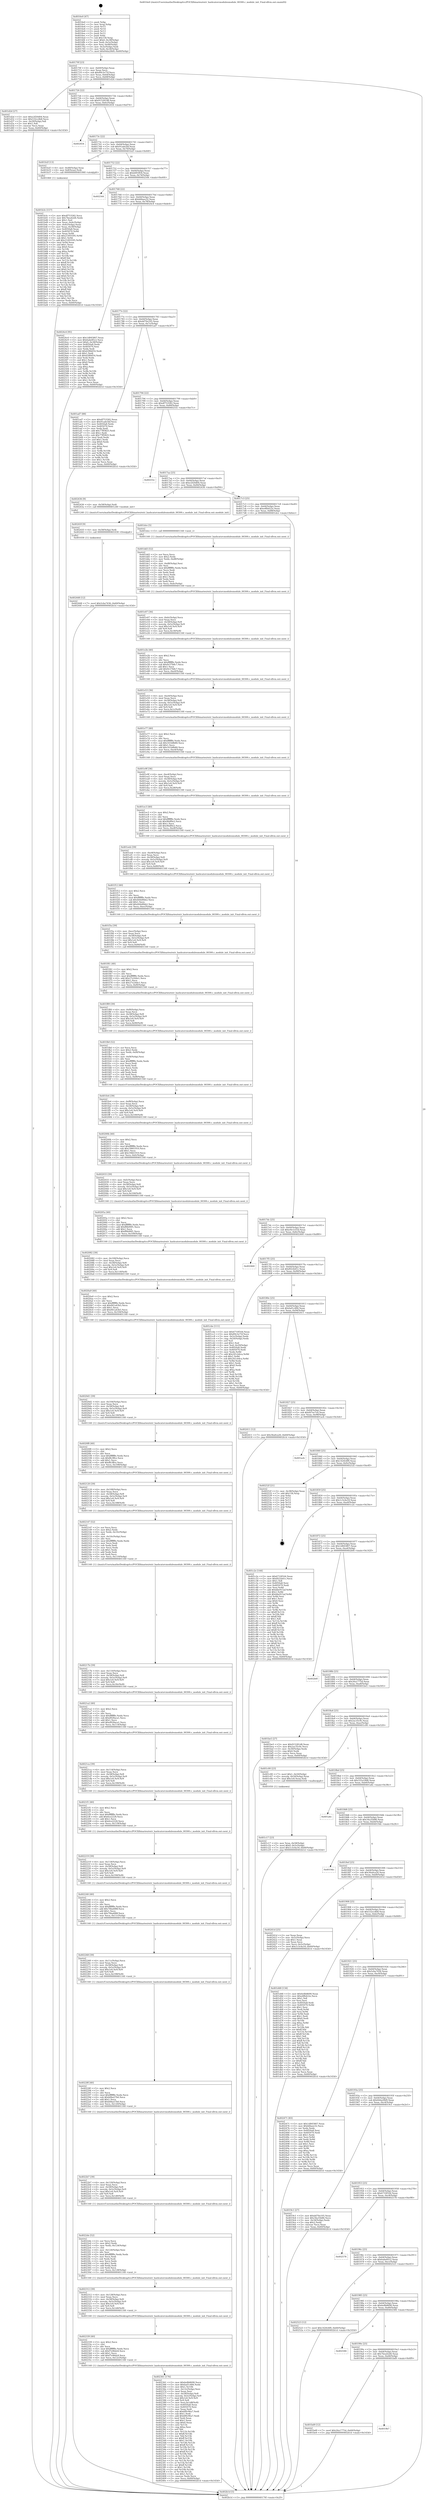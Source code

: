 digraph "0x4016e0" {
  label = "0x4016e0 (/mnt/c/Users/mathe/Desktop/tcc/POCII/binaries/extr_hashcatsrcmodulesmodule_00300.c_module_init_Final-ollvm.out::main(0))"
  labelloc = "t"
  node[shape=record]

  Entry [label="",width=0.3,height=0.3,shape=circle,fillcolor=black,style=filled]
  "0x40170f" [label="{
     0x40170f [23]\l
     | [instrs]\l
     &nbsp;&nbsp;0x40170f \<+3\>: mov -0x60(%rbp),%eax\l
     &nbsp;&nbsp;0x401712 \<+2\>: mov %eax,%ecx\l
     &nbsp;&nbsp;0x401714 \<+6\>: sub $0x89c5e75f,%ecx\l
     &nbsp;&nbsp;0x40171a \<+3\>: mov %eax,-0x64(%rbp)\l
     &nbsp;&nbsp;0x40171d \<+3\>: mov %ecx,-0x68(%rbp)\l
     &nbsp;&nbsp;0x401720 \<+6\>: je 0000000000401d2d \<main+0x64d\>\l
  }"]
  "0x401d2d" [label="{
     0x401d2d [27]\l
     | [instrs]\l
     &nbsp;&nbsp;0x401d2d \<+5\>: mov $0xe2f20d04,%eax\l
     &nbsp;&nbsp;0x401d32 \<+5\>: mov $0x532cc4b8,%ecx\l
     &nbsp;&nbsp;0x401d37 \<+3\>: mov -0x29(%rbp),%dl\l
     &nbsp;&nbsp;0x401d3a \<+3\>: test $0x1,%dl\l
     &nbsp;&nbsp;0x401d3d \<+3\>: cmovne %ecx,%eax\l
     &nbsp;&nbsp;0x401d40 \<+3\>: mov %eax,-0x60(%rbp)\l
     &nbsp;&nbsp;0x401d43 \<+5\>: jmp 0000000000402b1d \<main+0x143d\>\l
  }"]
  "0x401726" [label="{
     0x401726 [22]\l
     | [instrs]\l
     &nbsp;&nbsp;0x401726 \<+5\>: jmp 000000000040172b \<main+0x4b\>\l
     &nbsp;&nbsp;0x40172b \<+3\>: mov -0x64(%rbp),%eax\l
     &nbsp;&nbsp;0x40172e \<+5\>: sub $0x915281d8,%eax\l
     &nbsp;&nbsp;0x401733 \<+3\>: mov %eax,-0x6c(%rbp)\l
     &nbsp;&nbsp;0x401736 \<+6\>: je 0000000000402454 \<main+0xd74\>\l
  }"]
  Exit [label="",width=0.3,height=0.3,shape=circle,fillcolor=black,style=filled,peripheries=2]
  "0x402454" [label="{
     0x402454\l
  }", style=dashed]
  "0x40173c" [label="{
     0x40173c [22]\l
     | [instrs]\l
     &nbsp;&nbsp;0x40173c \<+5\>: jmp 0000000000401741 \<main+0x61\>\l
     &nbsp;&nbsp;0x401741 \<+3\>: mov -0x64(%rbp),%eax\l
     &nbsp;&nbsp;0x401744 \<+5\>: sub $0x91ade5bf,%eax\l
     &nbsp;&nbsp;0x401749 \<+3\>: mov %eax,-0x70(%rbp)\l
     &nbsp;&nbsp;0x40174c \<+6\>: je 0000000000401b2f \<main+0x44f\>\l
  }"]
  "0x402448" [label="{
     0x402448 [12]\l
     | [instrs]\l
     &nbsp;&nbsp;0x402448 \<+7\>: movl $0x5cba7436,-0x60(%rbp)\l
     &nbsp;&nbsp;0x40244f \<+5\>: jmp 0000000000402b1d \<main+0x143d\>\l
  }"]
  "0x401b2f" [label="{
     0x401b2f [13]\l
     | [instrs]\l
     &nbsp;&nbsp;0x401b2f \<+4\>: mov -0x48(%rbp),%rax\l
     &nbsp;&nbsp;0x401b33 \<+4\>: mov 0x8(%rax),%rdi\l
     &nbsp;&nbsp;0x401b37 \<+5\>: call 0000000000401060 \<atoi@plt\>\l
     | [calls]\l
     &nbsp;&nbsp;0x401060 \{1\} (unknown)\l
  }"]
  "0x401752" [label="{
     0x401752 [22]\l
     | [instrs]\l
     &nbsp;&nbsp;0x401752 \<+5\>: jmp 0000000000401757 \<main+0x77\>\l
     &nbsp;&nbsp;0x401757 \<+3\>: mov -0x64(%rbp),%eax\l
     &nbsp;&nbsp;0x40175a \<+5\>: sub $0xb0f1ff34,%eax\l
     &nbsp;&nbsp;0x40175f \<+3\>: mov %eax,-0x74(%rbp)\l
     &nbsp;&nbsp;0x401762 \<+6\>: je 0000000000402544 \<main+0xe64\>\l
  }"]
  "0x40243f" [label="{
     0x40243f [9]\l
     | [instrs]\l
     &nbsp;&nbsp;0x40243f \<+4\>: mov -0x58(%rbp),%rdi\l
     &nbsp;&nbsp;0x402443 \<+5\>: call 0000000000401030 \<free@plt\>\l
     | [calls]\l
     &nbsp;&nbsp;0x401030 \{1\} (unknown)\l
  }"]
  "0x402544" [label="{
     0x402544\l
  }", style=dashed]
  "0x401768" [label="{
     0x401768 [22]\l
     | [instrs]\l
     &nbsp;&nbsp;0x401768 \<+5\>: jmp 000000000040176d \<main+0x8d\>\l
     &nbsp;&nbsp;0x40176d \<+3\>: mov -0x64(%rbp),%eax\l
     &nbsp;&nbsp;0x401770 \<+5\>: sub $0xbfdaee32,%eax\l
     &nbsp;&nbsp;0x401775 \<+3\>: mov %eax,-0x78(%rbp)\l
     &nbsp;&nbsp;0x401778 \<+6\>: je 00000000004024c4 \<main+0xde4\>\l
  }"]
  "0x402361" [label="{
     0x402361 [176]\l
     | [instrs]\l
     &nbsp;&nbsp;0x402361 \<+5\>: mov $0x6e8b8690,%ecx\l
     &nbsp;&nbsp;0x402366 \<+5\>: mov $0xfad1c484,%edx\l
     &nbsp;&nbsp;0x40236b \<+3\>: mov $0x1,%r10b\l
     &nbsp;&nbsp;0x40236e \<+6\>: mov -0x12c(%rbp),%esi\l
     &nbsp;&nbsp;0x402374 \<+3\>: imul %eax,%esi\l
     &nbsp;&nbsp;0x402377 \<+4\>: mov -0x58(%rbp),%r8\l
     &nbsp;&nbsp;0x40237b \<+4\>: movslq -0x5c(%rbp),%r9\l
     &nbsp;&nbsp;0x40237f \<+7\>: imul $0x1e0,%r9,%r9\l
     &nbsp;&nbsp;0x402386 \<+3\>: add %r9,%r8\l
     &nbsp;&nbsp;0x402389 \<+7\>: mov %esi,0x1d8(%r8)\l
     &nbsp;&nbsp;0x402390 \<+7\>: mov 0x4050a8,%eax\l
     &nbsp;&nbsp;0x402397 \<+7\>: mov 0x405070,%esi\l
     &nbsp;&nbsp;0x40239e \<+2\>: mov %eax,%edi\l
     &nbsp;&nbsp;0x4023a0 \<+6\>: sub $0x6f0c96a7,%edi\l
     &nbsp;&nbsp;0x4023a6 \<+3\>: sub $0x1,%edi\l
     &nbsp;&nbsp;0x4023a9 \<+6\>: add $0x6f0c96a7,%edi\l
     &nbsp;&nbsp;0x4023af \<+3\>: imul %edi,%eax\l
     &nbsp;&nbsp;0x4023b2 \<+3\>: and $0x1,%eax\l
     &nbsp;&nbsp;0x4023b5 \<+3\>: cmp $0x0,%eax\l
     &nbsp;&nbsp;0x4023b8 \<+4\>: sete %r11b\l
     &nbsp;&nbsp;0x4023bc \<+3\>: cmp $0xa,%esi\l
     &nbsp;&nbsp;0x4023bf \<+3\>: setl %bl\l
     &nbsp;&nbsp;0x4023c2 \<+3\>: mov %r11b,%r14b\l
     &nbsp;&nbsp;0x4023c5 \<+4\>: xor $0xff,%r14b\l
     &nbsp;&nbsp;0x4023c9 \<+3\>: mov %bl,%r15b\l
     &nbsp;&nbsp;0x4023cc \<+4\>: xor $0xff,%r15b\l
     &nbsp;&nbsp;0x4023d0 \<+4\>: xor $0x1,%r10b\l
     &nbsp;&nbsp;0x4023d4 \<+3\>: mov %r14b,%r12b\l
     &nbsp;&nbsp;0x4023d7 \<+4\>: and $0xff,%r12b\l
     &nbsp;&nbsp;0x4023db \<+3\>: and %r10b,%r11b\l
     &nbsp;&nbsp;0x4023de \<+3\>: mov %r15b,%r13b\l
     &nbsp;&nbsp;0x4023e1 \<+4\>: and $0xff,%r13b\l
     &nbsp;&nbsp;0x4023e5 \<+3\>: and %r10b,%bl\l
     &nbsp;&nbsp;0x4023e8 \<+3\>: or %r11b,%r12b\l
     &nbsp;&nbsp;0x4023eb \<+3\>: or %bl,%r13b\l
     &nbsp;&nbsp;0x4023ee \<+3\>: xor %r13b,%r12b\l
     &nbsp;&nbsp;0x4023f1 \<+3\>: or %r15b,%r14b\l
     &nbsp;&nbsp;0x4023f4 \<+4\>: xor $0xff,%r14b\l
     &nbsp;&nbsp;0x4023f8 \<+4\>: or $0x1,%r10b\l
     &nbsp;&nbsp;0x4023fc \<+3\>: and %r10b,%r14b\l
     &nbsp;&nbsp;0x4023ff \<+3\>: or %r14b,%r12b\l
     &nbsp;&nbsp;0x402402 \<+4\>: test $0x1,%r12b\l
     &nbsp;&nbsp;0x402406 \<+3\>: cmovne %edx,%ecx\l
     &nbsp;&nbsp;0x402409 \<+3\>: mov %ecx,-0x60(%rbp)\l
     &nbsp;&nbsp;0x40240c \<+5\>: jmp 0000000000402b1d \<main+0x143d\>\l
  }"]
  "0x4024c4" [label="{
     0x4024c4 [95]\l
     | [instrs]\l
     &nbsp;&nbsp;0x4024c4 \<+5\>: mov $0x1d845807,%eax\l
     &nbsp;&nbsp;0x4024c9 \<+5\>: mov $0x6abe85c2,%ecx\l
     &nbsp;&nbsp;0x4024ce \<+7\>: movl $0x0,-0x38(%rbp)\l
     &nbsp;&nbsp;0x4024d5 \<+7\>: mov 0x4050a8,%edx\l
     &nbsp;&nbsp;0x4024dc \<+7\>: mov 0x405070,%esi\l
     &nbsp;&nbsp;0x4024e3 \<+2\>: mov %edx,%edi\l
     &nbsp;&nbsp;0x4024e5 \<+6\>: add $0xb5f6bf16,%edi\l
     &nbsp;&nbsp;0x4024eb \<+3\>: sub $0x1,%edi\l
     &nbsp;&nbsp;0x4024ee \<+6\>: sub $0xb5f6bf16,%edi\l
     &nbsp;&nbsp;0x4024f4 \<+3\>: imul %edi,%edx\l
     &nbsp;&nbsp;0x4024f7 \<+3\>: and $0x1,%edx\l
     &nbsp;&nbsp;0x4024fa \<+3\>: cmp $0x0,%edx\l
     &nbsp;&nbsp;0x4024fd \<+4\>: sete %r8b\l
     &nbsp;&nbsp;0x402501 \<+3\>: cmp $0xa,%esi\l
     &nbsp;&nbsp;0x402504 \<+4\>: setl %r9b\l
     &nbsp;&nbsp;0x402508 \<+3\>: mov %r8b,%r10b\l
     &nbsp;&nbsp;0x40250b \<+3\>: and %r9b,%r10b\l
     &nbsp;&nbsp;0x40250e \<+3\>: xor %r9b,%r8b\l
     &nbsp;&nbsp;0x402511 \<+3\>: or %r8b,%r10b\l
     &nbsp;&nbsp;0x402514 \<+4\>: test $0x1,%r10b\l
     &nbsp;&nbsp;0x402518 \<+3\>: cmovne %ecx,%eax\l
     &nbsp;&nbsp;0x40251b \<+3\>: mov %eax,-0x60(%rbp)\l
     &nbsp;&nbsp;0x40251e \<+5\>: jmp 0000000000402b1d \<main+0x143d\>\l
  }"]
  "0x40177e" [label="{
     0x40177e [22]\l
     | [instrs]\l
     &nbsp;&nbsp;0x40177e \<+5\>: jmp 0000000000401783 \<main+0xa3\>\l
     &nbsp;&nbsp;0x401783 \<+3\>: mov -0x64(%rbp),%eax\l
     &nbsp;&nbsp;0x401786 \<+5\>: sub $0xdd70e105,%eax\l
     &nbsp;&nbsp;0x40178b \<+3\>: mov %eax,-0x7c(%rbp)\l
     &nbsp;&nbsp;0x40178e \<+6\>: je 0000000000401ad7 \<main+0x3f7\>\l
  }"]
  "0x402339" [label="{
     0x402339 [40]\l
     | [instrs]\l
     &nbsp;&nbsp;0x402339 \<+5\>: mov $0x2,%ecx\l
     &nbsp;&nbsp;0x40233e \<+1\>: cltd\l
     &nbsp;&nbsp;0x40233f \<+2\>: idiv %ecx\l
     &nbsp;&nbsp;0x402341 \<+6\>: imul $0xfffffffe,%edx,%ecx\l
     &nbsp;&nbsp;0x402347 \<+6\>: sub $0xf7e96dc8,%ecx\l
     &nbsp;&nbsp;0x40234d \<+3\>: add $0x1,%ecx\l
     &nbsp;&nbsp;0x402350 \<+6\>: add $0xf7e96dc8,%ecx\l
     &nbsp;&nbsp;0x402356 \<+6\>: mov %ecx,-0x12c(%rbp)\l
     &nbsp;&nbsp;0x40235c \<+5\>: call 0000000000401160 \<next_i\>\l
     | [calls]\l
     &nbsp;&nbsp;0x401160 \{1\} (/mnt/c/Users/mathe/Desktop/tcc/POCII/binaries/extr_hashcatsrcmodulesmodule_00300.c_module_init_Final-ollvm.out::next_i)\l
  }"]
  "0x401ad7" [label="{
     0x401ad7 [88]\l
     | [instrs]\l
     &nbsp;&nbsp;0x401ad7 \<+5\>: mov $0xdf753582,%eax\l
     &nbsp;&nbsp;0x401adc \<+5\>: mov $0x91ade5bf,%ecx\l
     &nbsp;&nbsp;0x401ae1 \<+7\>: mov 0x4050a8,%edx\l
     &nbsp;&nbsp;0x401ae8 \<+7\>: mov 0x405070,%esi\l
     &nbsp;&nbsp;0x401aef \<+2\>: mov %edx,%edi\l
     &nbsp;&nbsp;0x401af1 \<+6\>: add $0x77ff3825,%edi\l
     &nbsp;&nbsp;0x401af7 \<+3\>: sub $0x1,%edi\l
     &nbsp;&nbsp;0x401afa \<+6\>: sub $0x77ff3825,%edi\l
     &nbsp;&nbsp;0x401b00 \<+3\>: imul %edi,%edx\l
     &nbsp;&nbsp;0x401b03 \<+3\>: and $0x1,%edx\l
     &nbsp;&nbsp;0x401b06 \<+3\>: cmp $0x0,%edx\l
     &nbsp;&nbsp;0x401b09 \<+4\>: sete %r8b\l
     &nbsp;&nbsp;0x401b0d \<+3\>: cmp $0xa,%esi\l
     &nbsp;&nbsp;0x401b10 \<+4\>: setl %r9b\l
     &nbsp;&nbsp;0x401b14 \<+3\>: mov %r8b,%r10b\l
     &nbsp;&nbsp;0x401b17 \<+3\>: and %r9b,%r10b\l
     &nbsp;&nbsp;0x401b1a \<+3\>: xor %r9b,%r8b\l
     &nbsp;&nbsp;0x401b1d \<+3\>: or %r8b,%r10b\l
     &nbsp;&nbsp;0x401b20 \<+4\>: test $0x1,%r10b\l
     &nbsp;&nbsp;0x401b24 \<+3\>: cmovne %ecx,%eax\l
     &nbsp;&nbsp;0x401b27 \<+3\>: mov %eax,-0x60(%rbp)\l
     &nbsp;&nbsp;0x401b2a \<+5\>: jmp 0000000000402b1d \<main+0x143d\>\l
  }"]
  "0x401794" [label="{
     0x401794 [22]\l
     | [instrs]\l
     &nbsp;&nbsp;0x401794 \<+5\>: jmp 0000000000401799 \<main+0xb9\>\l
     &nbsp;&nbsp;0x401799 \<+3\>: mov -0x64(%rbp),%eax\l
     &nbsp;&nbsp;0x40179c \<+5\>: sub $0xdf753582,%eax\l
     &nbsp;&nbsp;0x4017a1 \<+3\>: mov %eax,-0x80(%rbp)\l
     &nbsp;&nbsp;0x4017a4 \<+6\>: je 000000000040255c \<main+0xe7c\>\l
  }"]
  "0x402312" [label="{
     0x402312 [39]\l
     | [instrs]\l
     &nbsp;&nbsp;0x402312 \<+6\>: mov -0x128(%rbp),%ecx\l
     &nbsp;&nbsp;0x402318 \<+3\>: imul %eax,%ecx\l
     &nbsp;&nbsp;0x40231b \<+4\>: mov -0x58(%rbp),%r8\l
     &nbsp;&nbsp;0x40231f \<+4\>: movslq -0x5c(%rbp),%r9\l
     &nbsp;&nbsp;0x402323 \<+7\>: imul $0x1e0,%r9,%r9\l
     &nbsp;&nbsp;0x40232a \<+3\>: add %r9,%r8\l
     &nbsp;&nbsp;0x40232d \<+7\>: mov %ecx,0x1d4(%r8)\l
     &nbsp;&nbsp;0x402334 \<+5\>: call 0000000000401160 \<next_i\>\l
     | [calls]\l
     &nbsp;&nbsp;0x401160 \{1\} (/mnt/c/Users/mathe/Desktop/tcc/POCII/binaries/extr_hashcatsrcmodulesmodule_00300.c_module_init_Final-ollvm.out::next_i)\l
  }"]
  "0x40255c" [label="{
     0x40255c\l
  }", style=dashed]
  "0x4017aa" [label="{
     0x4017aa [25]\l
     | [instrs]\l
     &nbsp;&nbsp;0x4017aa \<+5\>: jmp 00000000004017af \<main+0xcf\>\l
     &nbsp;&nbsp;0x4017af \<+3\>: mov -0x64(%rbp),%eax\l
     &nbsp;&nbsp;0x4017b2 \<+5\>: sub $0xe2f20d04,%eax\l
     &nbsp;&nbsp;0x4017b7 \<+6\>: mov %eax,-0x84(%rbp)\l
     &nbsp;&nbsp;0x4017bd \<+6\>: je 0000000000402436 \<main+0xd56\>\l
  }"]
  "0x4022de" [label="{
     0x4022de [52]\l
     | [instrs]\l
     &nbsp;&nbsp;0x4022de \<+2\>: xor %ecx,%ecx\l
     &nbsp;&nbsp;0x4022e0 \<+5\>: mov $0x2,%edx\l
     &nbsp;&nbsp;0x4022e5 \<+6\>: mov %edx,-0x124(%rbp)\l
     &nbsp;&nbsp;0x4022eb \<+1\>: cltd\l
     &nbsp;&nbsp;0x4022ec \<+6\>: mov -0x124(%rbp),%esi\l
     &nbsp;&nbsp;0x4022f2 \<+2\>: idiv %esi\l
     &nbsp;&nbsp;0x4022f4 \<+6\>: imul $0xfffffffe,%edx,%edx\l
     &nbsp;&nbsp;0x4022fa \<+2\>: mov %ecx,%edi\l
     &nbsp;&nbsp;0x4022fc \<+2\>: sub %edx,%edi\l
     &nbsp;&nbsp;0x4022fe \<+2\>: mov %ecx,%edx\l
     &nbsp;&nbsp;0x402300 \<+3\>: sub $0x1,%edx\l
     &nbsp;&nbsp;0x402303 \<+2\>: add %edx,%edi\l
     &nbsp;&nbsp;0x402305 \<+2\>: sub %edi,%ecx\l
     &nbsp;&nbsp;0x402307 \<+6\>: mov %ecx,-0x128(%rbp)\l
     &nbsp;&nbsp;0x40230d \<+5\>: call 0000000000401160 \<next_i\>\l
     | [calls]\l
     &nbsp;&nbsp;0x401160 \{1\} (/mnt/c/Users/mathe/Desktop/tcc/POCII/binaries/extr_hashcatsrcmodulesmodule_00300.c_module_init_Final-ollvm.out::next_i)\l
  }"]
  "0x402436" [label="{
     0x402436 [9]\l
     | [instrs]\l
     &nbsp;&nbsp;0x402436 \<+4\>: mov -0x58(%rbp),%rdi\l
     &nbsp;&nbsp;0x40243a \<+5\>: call 0000000000401240 \<module_init\>\l
     | [calls]\l
     &nbsp;&nbsp;0x401240 \{1\} (/mnt/c/Users/mathe/Desktop/tcc/POCII/binaries/extr_hashcatsrcmodulesmodule_00300.c_module_init_Final-ollvm.out::module_init)\l
  }"]
  "0x4017c3" [label="{
     0x4017c3 [25]\l
     | [instrs]\l
     &nbsp;&nbsp;0x4017c3 \<+5\>: jmp 00000000004017c8 \<main+0xe8\>\l
     &nbsp;&nbsp;0x4017c8 \<+3\>: mov -0x64(%rbp),%eax\l
     &nbsp;&nbsp;0x4017cb \<+5\>: sub $0xe8fb422e,%eax\l
     &nbsp;&nbsp;0x4017d0 \<+6\>: mov %eax,-0x88(%rbp)\l
     &nbsp;&nbsp;0x4017d6 \<+6\>: je 0000000000401dce \<main+0x6ee\>\l
  }"]
  "0x4022b7" [label="{
     0x4022b7 [39]\l
     | [instrs]\l
     &nbsp;&nbsp;0x4022b7 \<+6\>: mov -0x120(%rbp),%ecx\l
     &nbsp;&nbsp;0x4022bd \<+3\>: imul %eax,%ecx\l
     &nbsp;&nbsp;0x4022c0 \<+4\>: mov -0x58(%rbp),%r8\l
     &nbsp;&nbsp;0x4022c4 \<+4\>: movslq -0x5c(%rbp),%r9\l
     &nbsp;&nbsp;0x4022c8 \<+7\>: imul $0x1e0,%r9,%r9\l
     &nbsp;&nbsp;0x4022cf \<+3\>: add %r9,%r8\l
     &nbsp;&nbsp;0x4022d2 \<+7\>: mov %ecx,0x1d0(%r8)\l
     &nbsp;&nbsp;0x4022d9 \<+5\>: call 0000000000401160 \<next_i\>\l
     | [calls]\l
     &nbsp;&nbsp;0x401160 \{1\} (/mnt/c/Users/mathe/Desktop/tcc/POCII/binaries/extr_hashcatsrcmodulesmodule_00300.c_module_init_Final-ollvm.out::next_i)\l
  }"]
  "0x401dce" [label="{
     0x401dce [5]\l
     | [instrs]\l
     &nbsp;&nbsp;0x401dce \<+5\>: call 0000000000401160 \<next_i\>\l
     | [calls]\l
     &nbsp;&nbsp;0x401160 \{1\} (/mnt/c/Users/mathe/Desktop/tcc/POCII/binaries/extr_hashcatsrcmodulesmodule_00300.c_module_init_Final-ollvm.out::next_i)\l
  }"]
  "0x4017dc" [label="{
     0x4017dc [25]\l
     | [instrs]\l
     &nbsp;&nbsp;0x4017dc \<+5\>: jmp 00000000004017e1 \<main+0x101\>\l
     &nbsp;&nbsp;0x4017e1 \<+3\>: mov -0x64(%rbp),%eax\l
     &nbsp;&nbsp;0x4017e4 \<+5\>: sub $0xe9e1e55d,%eax\l
     &nbsp;&nbsp;0x4017e9 \<+6\>: mov %eax,-0x8c(%rbp)\l
     &nbsp;&nbsp;0x4017ef \<+6\>: je 0000000000402460 \<main+0xd80\>\l
  }"]
  "0x40228f" [label="{
     0x40228f [40]\l
     | [instrs]\l
     &nbsp;&nbsp;0x40228f \<+5\>: mov $0x2,%ecx\l
     &nbsp;&nbsp;0x402294 \<+1\>: cltd\l
     &nbsp;&nbsp;0x402295 \<+2\>: idiv %ecx\l
     &nbsp;&nbsp;0x402297 \<+6\>: imul $0xfffffffe,%edx,%ecx\l
     &nbsp;&nbsp;0x40229d \<+6\>: sub $0xb0ba57b0,%ecx\l
     &nbsp;&nbsp;0x4022a3 \<+3\>: add $0x1,%ecx\l
     &nbsp;&nbsp;0x4022a6 \<+6\>: add $0xb0ba57b0,%ecx\l
     &nbsp;&nbsp;0x4022ac \<+6\>: mov %ecx,-0x120(%rbp)\l
     &nbsp;&nbsp;0x4022b2 \<+5\>: call 0000000000401160 \<next_i\>\l
     | [calls]\l
     &nbsp;&nbsp;0x401160 \{1\} (/mnt/c/Users/mathe/Desktop/tcc/POCII/binaries/extr_hashcatsrcmodulesmodule_00300.c_module_init_Final-ollvm.out::next_i)\l
  }"]
  "0x402460" [label="{
     0x402460\l
  }", style=dashed]
  "0x4017f5" [label="{
     0x4017f5 [25]\l
     | [instrs]\l
     &nbsp;&nbsp;0x4017f5 \<+5\>: jmp 00000000004017fa \<main+0x11a\>\l
     &nbsp;&nbsp;0x4017fa \<+3\>: mov -0x64(%rbp),%eax\l
     &nbsp;&nbsp;0x4017fd \<+5\>: sub $0xf022b41c,%eax\l
     &nbsp;&nbsp;0x401802 \<+6\>: mov %eax,-0x90(%rbp)\l
     &nbsp;&nbsp;0x401808 \<+6\>: je 0000000000401cbe \<main+0x5de\>\l
  }"]
  "0x402268" [label="{
     0x402268 [39]\l
     | [instrs]\l
     &nbsp;&nbsp;0x402268 \<+6\>: mov -0x11c(%rbp),%ecx\l
     &nbsp;&nbsp;0x40226e \<+3\>: imul %eax,%ecx\l
     &nbsp;&nbsp;0x402271 \<+4\>: mov -0x58(%rbp),%r8\l
     &nbsp;&nbsp;0x402275 \<+4\>: movslq -0x5c(%rbp),%r9\l
     &nbsp;&nbsp;0x402279 \<+7\>: imul $0x1e0,%r9,%r9\l
     &nbsp;&nbsp;0x402280 \<+3\>: add %r9,%r8\l
     &nbsp;&nbsp;0x402283 \<+7\>: mov %ecx,0x198(%r8)\l
     &nbsp;&nbsp;0x40228a \<+5\>: call 0000000000401160 \<next_i\>\l
     | [calls]\l
     &nbsp;&nbsp;0x401160 \{1\} (/mnt/c/Users/mathe/Desktop/tcc/POCII/binaries/extr_hashcatsrcmodulesmodule_00300.c_module_init_Final-ollvm.out::next_i)\l
  }"]
  "0x401cbe" [label="{
     0x401cbe [111]\l
     | [instrs]\l
     &nbsp;&nbsp;0x401cbe \<+5\>: mov $0x6710f164,%eax\l
     &nbsp;&nbsp;0x401cc3 \<+5\>: mov $0x89c5e75f,%ecx\l
     &nbsp;&nbsp;0x401cc8 \<+3\>: mov -0x5c(%rbp),%edx\l
     &nbsp;&nbsp;0x401ccb \<+3\>: cmp -0x50(%rbp),%edx\l
     &nbsp;&nbsp;0x401cce \<+4\>: setl %sil\l
     &nbsp;&nbsp;0x401cd2 \<+4\>: and $0x1,%sil\l
     &nbsp;&nbsp;0x401cd6 \<+4\>: mov %sil,-0x29(%rbp)\l
     &nbsp;&nbsp;0x401cda \<+7\>: mov 0x4050a8,%edx\l
     &nbsp;&nbsp;0x401ce1 \<+7\>: mov 0x405070,%edi\l
     &nbsp;&nbsp;0x401ce8 \<+3\>: mov %edx,%r8d\l
     &nbsp;&nbsp;0x401ceb \<+7\>: add $0x241cb4ca,%r8d\l
     &nbsp;&nbsp;0x401cf2 \<+4\>: sub $0x1,%r8d\l
     &nbsp;&nbsp;0x401cf6 \<+7\>: sub $0x241cb4ca,%r8d\l
     &nbsp;&nbsp;0x401cfd \<+4\>: imul %r8d,%edx\l
     &nbsp;&nbsp;0x401d01 \<+3\>: and $0x1,%edx\l
     &nbsp;&nbsp;0x401d04 \<+3\>: cmp $0x0,%edx\l
     &nbsp;&nbsp;0x401d07 \<+4\>: sete %sil\l
     &nbsp;&nbsp;0x401d0b \<+3\>: cmp $0xa,%edi\l
     &nbsp;&nbsp;0x401d0e \<+4\>: setl %r9b\l
     &nbsp;&nbsp;0x401d12 \<+3\>: mov %sil,%r10b\l
     &nbsp;&nbsp;0x401d15 \<+3\>: and %r9b,%r10b\l
     &nbsp;&nbsp;0x401d18 \<+3\>: xor %r9b,%sil\l
     &nbsp;&nbsp;0x401d1b \<+3\>: or %sil,%r10b\l
     &nbsp;&nbsp;0x401d1e \<+4\>: test $0x1,%r10b\l
     &nbsp;&nbsp;0x401d22 \<+3\>: cmovne %ecx,%eax\l
     &nbsp;&nbsp;0x401d25 \<+3\>: mov %eax,-0x60(%rbp)\l
     &nbsp;&nbsp;0x401d28 \<+5\>: jmp 0000000000402b1d \<main+0x143d\>\l
  }"]
  "0x40180e" [label="{
     0x40180e [25]\l
     | [instrs]\l
     &nbsp;&nbsp;0x40180e \<+5\>: jmp 0000000000401813 \<main+0x133\>\l
     &nbsp;&nbsp;0x401813 \<+3\>: mov -0x64(%rbp),%eax\l
     &nbsp;&nbsp;0x401816 \<+5\>: sub $0xfad1c484,%eax\l
     &nbsp;&nbsp;0x40181b \<+6\>: mov %eax,-0x94(%rbp)\l
     &nbsp;&nbsp;0x401821 \<+6\>: je 0000000000402411 \<main+0xd31\>\l
  }"]
  "0x402240" [label="{
     0x402240 [40]\l
     | [instrs]\l
     &nbsp;&nbsp;0x402240 \<+5\>: mov $0x2,%ecx\l
     &nbsp;&nbsp;0x402245 \<+1\>: cltd\l
     &nbsp;&nbsp;0x402246 \<+2\>: idiv %ecx\l
     &nbsp;&nbsp;0x402248 \<+6\>: imul $0xfffffffe,%edx,%ecx\l
     &nbsp;&nbsp;0x40224e \<+6\>: add $0x70ba688f,%ecx\l
     &nbsp;&nbsp;0x402254 \<+3\>: add $0x1,%ecx\l
     &nbsp;&nbsp;0x402257 \<+6\>: sub $0x70ba688f,%ecx\l
     &nbsp;&nbsp;0x40225d \<+6\>: mov %ecx,-0x11c(%rbp)\l
     &nbsp;&nbsp;0x402263 \<+5\>: call 0000000000401160 \<next_i\>\l
     | [calls]\l
     &nbsp;&nbsp;0x401160 \{1\} (/mnt/c/Users/mathe/Desktop/tcc/POCII/binaries/extr_hashcatsrcmodulesmodule_00300.c_module_init_Final-ollvm.out::next_i)\l
  }"]
  "0x402411" [label="{
     0x402411 [12]\l
     | [instrs]\l
     &nbsp;&nbsp;0x402411 \<+7\>: movl $0x36a0ca26,-0x60(%rbp)\l
     &nbsp;&nbsp;0x402418 \<+5\>: jmp 0000000000402b1d \<main+0x143d\>\l
  }"]
  "0x401827" [label="{
     0x401827 [25]\l
     | [instrs]\l
     &nbsp;&nbsp;0x401827 \<+5\>: jmp 000000000040182c \<main+0x14c\>\l
     &nbsp;&nbsp;0x40182c \<+3\>: mov -0x64(%rbp),%eax\l
     &nbsp;&nbsp;0x40182f \<+5\>: sub $0xfd7ee7e4,%eax\l
     &nbsp;&nbsp;0x401834 \<+6\>: mov %eax,-0x98(%rbp)\l
     &nbsp;&nbsp;0x40183a \<+6\>: je 0000000000401acb \<main+0x3eb\>\l
  }"]
  "0x402219" [label="{
     0x402219 [39]\l
     | [instrs]\l
     &nbsp;&nbsp;0x402219 \<+6\>: mov -0x118(%rbp),%ecx\l
     &nbsp;&nbsp;0x40221f \<+3\>: imul %eax,%ecx\l
     &nbsp;&nbsp;0x402222 \<+4\>: mov -0x58(%rbp),%r8\l
     &nbsp;&nbsp;0x402226 \<+4\>: movslq -0x5c(%rbp),%r9\l
     &nbsp;&nbsp;0x40222a \<+7\>: imul $0x1e0,%r9,%r9\l
     &nbsp;&nbsp;0x402231 \<+3\>: add %r9,%r8\l
     &nbsp;&nbsp;0x402234 \<+7\>: mov %ecx,0x194(%r8)\l
     &nbsp;&nbsp;0x40223b \<+5\>: call 0000000000401160 \<next_i\>\l
     | [calls]\l
     &nbsp;&nbsp;0x401160 \{1\} (/mnt/c/Users/mathe/Desktop/tcc/POCII/binaries/extr_hashcatsrcmodulesmodule_00300.c_module_init_Final-ollvm.out::next_i)\l
  }"]
  "0x401acb" [label="{
     0x401acb\l
  }", style=dashed]
  "0x401840" [label="{
     0x401840 [25]\l
     | [instrs]\l
     &nbsp;&nbsp;0x401840 \<+5\>: jmp 0000000000401845 \<main+0x165\>\l
     &nbsp;&nbsp;0x401845 \<+3\>: mov -0x64(%rbp),%eax\l
     &nbsp;&nbsp;0x401848 \<+5\>: sub $0x1420c6f0,%eax\l
     &nbsp;&nbsp;0x40184d \<+6\>: mov %eax,-0x9c(%rbp)\l
     &nbsp;&nbsp;0x401853 \<+6\>: je 000000000040252f \<main+0xe4f\>\l
  }"]
  "0x4021f1" [label="{
     0x4021f1 [40]\l
     | [instrs]\l
     &nbsp;&nbsp;0x4021f1 \<+5\>: mov $0x2,%ecx\l
     &nbsp;&nbsp;0x4021f6 \<+1\>: cltd\l
     &nbsp;&nbsp;0x4021f7 \<+2\>: idiv %ecx\l
     &nbsp;&nbsp;0x4021f9 \<+6\>: imul $0xfffffffe,%edx,%ecx\l
     &nbsp;&nbsp;0x4021ff \<+6\>: add $0x6ce2228,%ecx\l
     &nbsp;&nbsp;0x402205 \<+3\>: add $0x1,%ecx\l
     &nbsp;&nbsp;0x402208 \<+6\>: sub $0x6ce2228,%ecx\l
     &nbsp;&nbsp;0x40220e \<+6\>: mov %ecx,-0x118(%rbp)\l
     &nbsp;&nbsp;0x402214 \<+5\>: call 0000000000401160 \<next_i\>\l
     | [calls]\l
     &nbsp;&nbsp;0x401160 \{1\} (/mnt/c/Users/mathe/Desktop/tcc/POCII/binaries/extr_hashcatsrcmodulesmodule_00300.c_module_init_Final-ollvm.out::next_i)\l
  }"]
  "0x40252f" [label="{
     0x40252f [21]\l
     | [instrs]\l
     &nbsp;&nbsp;0x40252f \<+3\>: mov -0x38(%rbp),%eax\l
     &nbsp;&nbsp;0x402532 \<+7\>: add $0x158,%rsp\l
     &nbsp;&nbsp;0x402539 \<+1\>: pop %rbx\l
     &nbsp;&nbsp;0x40253a \<+2\>: pop %r12\l
     &nbsp;&nbsp;0x40253c \<+2\>: pop %r13\l
     &nbsp;&nbsp;0x40253e \<+2\>: pop %r14\l
     &nbsp;&nbsp;0x402540 \<+2\>: pop %r15\l
     &nbsp;&nbsp;0x402542 \<+1\>: pop %rbp\l
     &nbsp;&nbsp;0x402543 \<+1\>: ret\l
  }"]
  "0x401859" [label="{
     0x401859 [25]\l
     | [instrs]\l
     &nbsp;&nbsp;0x401859 \<+5\>: jmp 000000000040185e \<main+0x17e\>\l
     &nbsp;&nbsp;0x40185e \<+3\>: mov -0x64(%rbp),%eax\l
     &nbsp;&nbsp;0x401861 \<+5\>: sub $0x1c3c4a18,%eax\l
     &nbsp;&nbsp;0x401866 \<+6\>: mov %eax,-0xa0(%rbp)\l
     &nbsp;&nbsp;0x40186c \<+6\>: je 0000000000401c2e \<main+0x54e\>\l
  }"]
  "0x4021ca" [label="{
     0x4021ca [39]\l
     | [instrs]\l
     &nbsp;&nbsp;0x4021ca \<+6\>: mov -0x114(%rbp),%ecx\l
     &nbsp;&nbsp;0x4021d0 \<+3\>: imul %eax,%ecx\l
     &nbsp;&nbsp;0x4021d3 \<+4\>: mov -0x58(%rbp),%r8\l
     &nbsp;&nbsp;0x4021d7 \<+4\>: movslq -0x5c(%rbp),%r9\l
     &nbsp;&nbsp;0x4021db \<+7\>: imul $0x1e0,%r9,%r9\l
     &nbsp;&nbsp;0x4021e2 \<+3\>: add %r9,%r8\l
     &nbsp;&nbsp;0x4021e5 \<+7\>: mov %ecx,0x190(%r8)\l
     &nbsp;&nbsp;0x4021ec \<+5\>: call 0000000000401160 \<next_i\>\l
     | [calls]\l
     &nbsp;&nbsp;0x401160 \{1\} (/mnt/c/Users/mathe/Desktop/tcc/POCII/binaries/extr_hashcatsrcmodulesmodule_00300.c_module_init_Final-ollvm.out::next_i)\l
  }"]
  "0x401c2e" [label="{
     0x401c2e [144]\l
     | [instrs]\l
     &nbsp;&nbsp;0x401c2e \<+5\>: mov $0x6710f164,%eax\l
     &nbsp;&nbsp;0x401c33 \<+5\>: mov $0xf022b41c,%ecx\l
     &nbsp;&nbsp;0x401c38 \<+2\>: mov $0x1,%dl\l
     &nbsp;&nbsp;0x401c3a \<+7\>: mov 0x4050a8,%esi\l
     &nbsp;&nbsp;0x401c41 \<+7\>: mov 0x405070,%edi\l
     &nbsp;&nbsp;0x401c48 \<+3\>: mov %esi,%r8d\l
     &nbsp;&nbsp;0x401c4b \<+7\>: add $0xbbe915af,%r8d\l
     &nbsp;&nbsp;0x401c52 \<+4\>: sub $0x1,%r8d\l
     &nbsp;&nbsp;0x401c56 \<+7\>: sub $0xbbe915af,%r8d\l
     &nbsp;&nbsp;0x401c5d \<+4\>: imul %r8d,%esi\l
     &nbsp;&nbsp;0x401c61 \<+3\>: and $0x1,%esi\l
     &nbsp;&nbsp;0x401c64 \<+3\>: cmp $0x0,%esi\l
     &nbsp;&nbsp;0x401c67 \<+4\>: sete %r9b\l
     &nbsp;&nbsp;0x401c6b \<+3\>: cmp $0xa,%edi\l
     &nbsp;&nbsp;0x401c6e \<+4\>: setl %r10b\l
     &nbsp;&nbsp;0x401c72 \<+3\>: mov %r9b,%r11b\l
     &nbsp;&nbsp;0x401c75 \<+4\>: xor $0xff,%r11b\l
     &nbsp;&nbsp;0x401c79 \<+3\>: mov %r10b,%bl\l
     &nbsp;&nbsp;0x401c7c \<+3\>: xor $0xff,%bl\l
     &nbsp;&nbsp;0x401c7f \<+3\>: xor $0x1,%dl\l
     &nbsp;&nbsp;0x401c82 \<+3\>: mov %r11b,%r14b\l
     &nbsp;&nbsp;0x401c85 \<+4\>: and $0xff,%r14b\l
     &nbsp;&nbsp;0x401c89 \<+3\>: and %dl,%r9b\l
     &nbsp;&nbsp;0x401c8c \<+3\>: mov %bl,%r15b\l
     &nbsp;&nbsp;0x401c8f \<+4\>: and $0xff,%r15b\l
     &nbsp;&nbsp;0x401c93 \<+3\>: and %dl,%r10b\l
     &nbsp;&nbsp;0x401c96 \<+3\>: or %r9b,%r14b\l
     &nbsp;&nbsp;0x401c99 \<+3\>: or %r10b,%r15b\l
     &nbsp;&nbsp;0x401c9c \<+3\>: xor %r15b,%r14b\l
     &nbsp;&nbsp;0x401c9f \<+3\>: or %bl,%r11b\l
     &nbsp;&nbsp;0x401ca2 \<+4\>: xor $0xff,%r11b\l
     &nbsp;&nbsp;0x401ca6 \<+3\>: or $0x1,%dl\l
     &nbsp;&nbsp;0x401ca9 \<+3\>: and %dl,%r11b\l
     &nbsp;&nbsp;0x401cac \<+3\>: or %r11b,%r14b\l
     &nbsp;&nbsp;0x401caf \<+4\>: test $0x1,%r14b\l
     &nbsp;&nbsp;0x401cb3 \<+3\>: cmovne %ecx,%eax\l
     &nbsp;&nbsp;0x401cb6 \<+3\>: mov %eax,-0x60(%rbp)\l
     &nbsp;&nbsp;0x401cb9 \<+5\>: jmp 0000000000402b1d \<main+0x143d\>\l
  }"]
  "0x401872" [label="{
     0x401872 [25]\l
     | [instrs]\l
     &nbsp;&nbsp;0x401872 \<+5\>: jmp 0000000000401877 \<main+0x197\>\l
     &nbsp;&nbsp;0x401877 \<+3\>: mov -0x64(%rbp),%eax\l
     &nbsp;&nbsp;0x40187a \<+5\>: sub $0x1d845807,%eax\l
     &nbsp;&nbsp;0x40187f \<+6\>: mov %eax,-0xa4(%rbp)\l
     &nbsp;&nbsp;0x401885 \<+6\>: je 0000000000402b0f \<main+0x142f\>\l
  }"]
  "0x4021a2" [label="{
     0x4021a2 [40]\l
     | [instrs]\l
     &nbsp;&nbsp;0x4021a2 \<+5\>: mov $0x2,%ecx\l
     &nbsp;&nbsp;0x4021a7 \<+1\>: cltd\l
     &nbsp;&nbsp;0x4021a8 \<+2\>: idiv %ecx\l
     &nbsp;&nbsp;0x4021aa \<+6\>: imul $0xfffffffe,%edx,%ecx\l
     &nbsp;&nbsp;0x4021b0 \<+6\>: sub $0xd928aca1,%ecx\l
     &nbsp;&nbsp;0x4021b6 \<+3\>: add $0x1,%ecx\l
     &nbsp;&nbsp;0x4021b9 \<+6\>: add $0xd928aca1,%ecx\l
     &nbsp;&nbsp;0x4021bf \<+6\>: mov %ecx,-0x114(%rbp)\l
     &nbsp;&nbsp;0x4021c5 \<+5\>: call 0000000000401160 \<next_i\>\l
     | [calls]\l
     &nbsp;&nbsp;0x401160 \{1\} (/mnt/c/Users/mathe/Desktop/tcc/POCII/binaries/extr_hashcatsrcmodulesmodule_00300.c_module_init_Final-ollvm.out::next_i)\l
  }"]
  "0x402b0f" [label="{
     0x402b0f\l
  }", style=dashed]
  "0x40188b" [label="{
     0x40188b [25]\l
     | [instrs]\l
     &nbsp;&nbsp;0x40188b \<+5\>: jmp 0000000000401890 \<main+0x1b0\>\l
     &nbsp;&nbsp;0x401890 \<+3\>: mov -0x64(%rbp),%eax\l
     &nbsp;&nbsp;0x401893 \<+5\>: sub $0x26a1775d,%eax\l
     &nbsp;&nbsp;0x401898 \<+6\>: mov %eax,-0xa8(%rbp)\l
     &nbsp;&nbsp;0x40189e \<+6\>: je 0000000000401be5 \<main+0x505\>\l
  }"]
  "0x40217b" [label="{
     0x40217b [39]\l
     | [instrs]\l
     &nbsp;&nbsp;0x40217b \<+6\>: mov -0x110(%rbp),%ecx\l
     &nbsp;&nbsp;0x402181 \<+3\>: imul %eax,%ecx\l
     &nbsp;&nbsp;0x402184 \<+4\>: mov -0x58(%rbp),%r8\l
     &nbsp;&nbsp;0x402188 \<+4\>: movslq -0x5c(%rbp),%r9\l
     &nbsp;&nbsp;0x40218c \<+7\>: imul $0x1e0,%r9,%r9\l
     &nbsp;&nbsp;0x402193 \<+3\>: add %r9,%r8\l
     &nbsp;&nbsp;0x402196 \<+7\>: mov %ecx,0x18c(%r8)\l
     &nbsp;&nbsp;0x40219d \<+5\>: call 0000000000401160 \<next_i\>\l
     | [calls]\l
     &nbsp;&nbsp;0x401160 \{1\} (/mnt/c/Users/mathe/Desktop/tcc/POCII/binaries/extr_hashcatsrcmodulesmodule_00300.c_module_init_Final-ollvm.out::next_i)\l
  }"]
  "0x401be5" [label="{
     0x401be5 [27]\l
     | [instrs]\l
     &nbsp;&nbsp;0x401be5 \<+5\>: mov $0x915281d8,%eax\l
     &nbsp;&nbsp;0x401bea \<+5\>: mov $0x2ac35c9c,%ecx\l
     &nbsp;&nbsp;0x401bef \<+3\>: mov -0x30(%rbp),%edx\l
     &nbsp;&nbsp;0x401bf2 \<+3\>: cmp $0x0,%edx\l
     &nbsp;&nbsp;0x401bf5 \<+3\>: cmove %ecx,%eax\l
     &nbsp;&nbsp;0x401bf8 \<+3\>: mov %eax,-0x60(%rbp)\l
     &nbsp;&nbsp;0x401bfb \<+5\>: jmp 0000000000402b1d \<main+0x143d\>\l
  }"]
  "0x4018a4" [label="{
     0x4018a4 [25]\l
     | [instrs]\l
     &nbsp;&nbsp;0x4018a4 \<+5\>: jmp 00000000004018a9 \<main+0x1c9\>\l
     &nbsp;&nbsp;0x4018a9 \<+3\>: mov -0x64(%rbp),%eax\l
     &nbsp;&nbsp;0x4018ac \<+5\>: sub $0x2ac35c9c,%eax\l
     &nbsp;&nbsp;0x4018b1 \<+6\>: mov %eax,-0xac(%rbp)\l
     &nbsp;&nbsp;0x4018b7 \<+6\>: je 0000000000401c00 \<main+0x520\>\l
  }"]
  "0x402147" [label="{
     0x402147 [52]\l
     | [instrs]\l
     &nbsp;&nbsp;0x402147 \<+2\>: xor %ecx,%ecx\l
     &nbsp;&nbsp;0x402149 \<+5\>: mov $0x2,%edx\l
     &nbsp;&nbsp;0x40214e \<+6\>: mov %edx,-0x10c(%rbp)\l
     &nbsp;&nbsp;0x402154 \<+1\>: cltd\l
     &nbsp;&nbsp;0x402155 \<+6\>: mov -0x10c(%rbp),%esi\l
     &nbsp;&nbsp;0x40215b \<+2\>: idiv %esi\l
     &nbsp;&nbsp;0x40215d \<+6\>: imul $0xfffffffe,%edx,%edx\l
     &nbsp;&nbsp;0x402163 \<+2\>: mov %ecx,%edi\l
     &nbsp;&nbsp;0x402165 \<+2\>: sub %edx,%edi\l
     &nbsp;&nbsp;0x402167 \<+2\>: mov %ecx,%edx\l
     &nbsp;&nbsp;0x402169 \<+3\>: sub $0x1,%edx\l
     &nbsp;&nbsp;0x40216c \<+2\>: add %edx,%edi\l
     &nbsp;&nbsp;0x40216e \<+2\>: sub %edi,%ecx\l
     &nbsp;&nbsp;0x402170 \<+6\>: mov %ecx,-0x110(%rbp)\l
     &nbsp;&nbsp;0x402176 \<+5\>: call 0000000000401160 \<next_i\>\l
     | [calls]\l
     &nbsp;&nbsp;0x401160 \{1\} (/mnt/c/Users/mathe/Desktop/tcc/POCII/binaries/extr_hashcatsrcmodulesmodule_00300.c_module_init_Final-ollvm.out::next_i)\l
  }"]
  "0x401c00" [label="{
     0x401c00 [23]\l
     | [instrs]\l
     &nbsp;&nbsp;0x401c00 \<+7\>: movl $0x1,-0x50(%rbp)\l
     &nbsp;&nbsp;0x401c07 \<+4\>: movslq -0x50(%rbp),%rax\l
     &nbsp;&nbsp;0x401c0b \<+7\>: imul $0x1e0,%rax,%rdi\l
     &nbsp;&nbsp;0x401c12 \<+5\>: call 0000000000401050 \<malloc@plt\>\l
     | [calls]\l
     &nbsp;&nbsp;0x401050 \{1\} (unknown)\l
  }"]
  "0x4018bd" [label="{
     0x4018bd [25]\l
     | [instrs]\l
     &nbsp;&nbsp;0x4018bd \<+5\>: jmp 00000000004018c2 \<main+0x1e2\>\l
     &nbsp;&nbsp;0x4018c2 \<+3\>: mov -0x64(%rbp),%eax\l
     &nbsp;&nbsp;0x4018c5 \<+5\>: sub $0x332a18d6,%eax\l
     &nbsp;&nbsp;0x4018ca \<+6\>: mov %eax,-0xb0(%rbp)\l
     &nbsp;&nbsp;0x4018d0 \<+6\>: je 0000000000401a6c \<main+0x38c\>\l
  }"]
  "0x402120" [label="{
     0x402120 [39]\l
     | [instrs]\l
     &nbsp;&nbsp;0x402120 \<+6\>: mov -0x108(%rbp),%ecx\l
     &nbsp;&nbsp;0x402126 \<+3\>: imul %eax,%ecx\l
     &nbsp;&nbsp;0x402129 \<+4\>: mov -0x58(%rbp),%r8\l
     &nbsp;&nbsp;0x40212d \<+4\>: movslq -0x5c(%rbp),%r9\l
     &nbsp;&nbsp;0x402131 \<+7\>: imul $0x1e0,%r9,%r9\l
     &nbsp;&nbsp;0x402138 \<+3\>: add %r9,%r8\l
     &nbsp;&nbsp;0x40213b \<+7\>: mov %ecx,0x188(%r8)\l
     &nbsp;&nbsp;0x402142 \<+5\>: call 0000000000401160 \<next_i\>\l
     | [calls]\l
     &nbsp;&nbsp;0x401160 \{1\} (/mnt/c/Users/mathe/Desktop/tcc/POCII/binaries/extr_hashcatsrcmodulesmodule_00300.c_module_init_Final-ollvm.out::next_i)\l
  }"]
  "0x401a6c" [label="{
     0x401a6c\l
  }", style=dashed]
  "0x4018d6" [label="{
     0x4018d6 [25]\l
     | [instrs]\l
     &nbsp;&nbsp;0x4018d6 \<+5\>: jmp 00000000004018db \<main+0x1fb\>\l
     &nbsp;&nbsp;0x4018db \<+3\>: mov -0x64(%rbp),%eax\l
     &nbsp;&nbsp;0x4018de \<+5\>: sub $0x34a35b86,%eax\l
     &nbsp;&nbsp;0x4018e3 \<+6\>: mov %eax,-0xb4(%rbp)\l
     &nbsp;&nbsp;0x4018e9 \<+6\>: je 00000000004019dc \<main+0x2fc\>\l
  }"]
  "0x4020f8" [label="{
     0x4020f8 [40]\l
     | [instrs]\l
     &nbsp;&nbsp;0x4020f8 \<+5\>: mov $0x2,%ecx\l
     &nbsp;&nbsp;0x4020fd \<+1\>: cltd\l
     &nbsp;&nbsp;0x4020fe \<+2\>: idiv %ecx\l
     &nbsp;&nbsp;0x402100 \<+6\>: imul $0xfffffffe,%edx,%ecx\l
     &nbsp;&nbsp;0x402106 \<+6\>: sub $0xffe3ffce,%ecx\l
     &nbsp;&nbsp;0x40210c \<+3\>: add $0x1,%ecx\l
     &nbsp;&nbsp;0x40210f \<+6\>: add $0xffe3ffce,%ecx\l
     &nbsp;&nbsp;0x402115 \<+6\>: mov %ecx,-0x108(%rbp)\l
     &nbsp;&nbsp;0x40211b \<+5\>: call 0000000000401160 \<next_i\>\l
     | [calls]\l
     &nbsp;&nbsp;0x401160 \{1\} (/mnt/c/Users/mathe/Desktop/tcc/POCII/binaries/extr_hashcatsrcmodulesmodule_00300.c_module_init_Final-ollvm.out::next_i)\l
  }"]
  "0x4019dc" [label="{
     0x4019dc\l
  }", style=dashed]
  "0x4018ef" [label="{
     0x4018ef [25]\l
     | [instrs]\l
     &nbsp;&nbsp;0x4018ef \<+5\>: jmp 00000000004018f4 \<main+0x214\>\l
     &nbsp;&nbsp;0x4018f4 \<+3\>: mov -0x64(%rbp),%eax\l
     &nbsp;&nbsp;0x4018f7 \<+5\>: sub $0x36a0ca26,%eax\l
     &nbsp;&nbsp;0x4018fc \<+6\>: mov %eax,-0xb8(%rbp)\l
     &nbsp;&nbsp;0x401902 \<+6\>: je 000000000040241d \<main+0xd3d\>\l
  }"]
  "0x4020d1" [label="{
     0x4020d1 [39]\l
     | [instrs]\l
     &nbsp;&nbsp;0x4020d1 \<+6\>: mov -0x104(%rbp),%ecx\l
     &nbsp;&nbsp;0x4020d7 \<+3\>: imul %eax,%ecx\l
     &nbsp;&nbsp;0x4020da \<+4\>: mov -0x58(%rbp),%r8\l
     &nbsp;&nbsp;0x4020de \<+4\>: movslq -0x5c(%rbp),%r9\l
     &nbsp;&nbsp;0x4020e2 \<+7\>: imul $0x1e0,%r9,%r9\l
     &nbsp;&nbsp;0x4020e9 \<+3\>: add %r9,%r8\l
     &nbsp;&nbsp;0x4020ec \<+7\>: mov %ecx,0x130(%r8)\l
     &nbsp;&nbsp;0x4020f3 \<+5\>: call 0000000000401160 \<next_i\>\l
     | [calls]\l
     &nbsp;&nbsp;0x401160 \{1\} (/mnt/c/Users/mathe/Desktop/tcc/POCII/binaries/extr_hashcatsrcmodulesmodule_00300.c_module_init_Final-ollvm.out::next_i)\l
  }"]
  "0x40241d" [label="{
     0x40241d [25]\l
     | [instrs]\l
     &nbsp;&nbsp;0x40241d \<+2\>: xor %eax,%eax\l
     &nbsp;&nbsp;0x40241f \<+3\>: mov -0x5c(%rbp),%ecx\l
     &nbsp;&nbsp;0x402422 \<+3\>: sub $0x1,%eax\l
     &nbsp;&nbsp;0x402425 \<+2\>: sub %eax,%ecx\l
     &nbsp;&nbsp;0x402427 \<+3\>: mov %ecx,-0x5c(%rbp)\l
     &nbsp;&nbsp;0x40242a \<+7\>: movl $0x1c3c4a18,-0x60(%rbp)\l
     &nbsp;&nbsp;0x402431 \<+5\>: jmp 0000000000402b1d \<main+0x143d\>\l
  }"]
  "0x401908" [label="{
     0x401908 [25]\l
     | [instrs]\l
     &nbsp;&nbsp;0x401908 \<+5\>: jmp 000000000040190d \<main+0x22d\>\l
     &nbsp;&nbsp;0x40190d \<+3\>: mov -0x64(%rbp),%eax\l
     &nbsp;&nbsp;0x401910 \<+5\>: sub $0x532cc4b8,%eax\l
     &nbsp;&nbsp;0x401915 \<+6\>: mov %eax,-0xbc(%rbp)\l
     &nbsp;&nbsp;0x40191b \<+6\>: je 0000000000401d48 \<main+0x668\>\l
  }"]
  "0x4020a9" [label="{
     0x4020a9 [40]\l
     | [instrs]\l
     &nbsp;&nbsp;0x4020a9 \<+5\>: mov $0x2,%ecx\l
     &nbsp;&nbsp;0x4020ae \<+1\>: cltd\l
     &nbsp;&nbsp;0x4020af \<+2\>: idiv %ecx\l
     &nbsp;&nbsp;0x4020b1 \<+6\>: imul $0xfffffffe,%edx,%ecx\l
     &nbsp;&nbsp;0x4020b7 \<+6\>: sub $0x841a43b5,%ecx\l
     &nbsp;&nbsp;0x4020bd \<+3\>: add $0x1,%ecx\l
     &nbsp;&nbsp;0x4020c0 \<+6\>: add $0x841a43b5,%ecx\l
     &nbsp;&nbsp;0x4020c6 \<+6\>: mov %ecx,-0x104(%rbp)\l
     &nbsp;&nbsp;0x4020cc \<+5\>: call 0000000000401160 \<next_i\>\l
     | [calls]\l
     &nbsp;&nbsp;0x401160 \{1\} (/mnt/c/Users/mathe/Desktop/tcc/POCII/binaries/extr_hashcatsrcmodulesmodule_00300.c_module_init_Final-ollvm.out::next_i)\l
  }"]
  "0x401d48" [label="{
     0x401d48 [134]\l
     | [instrs]\l
     &nbsp;&nbsp;0x401d48 \<+5\>: mov $0x6e8b8690,%eax\l
     &nbsp;&nbsp;0x401d4d \<+5\>: mov $0xe8fb422e,%ecx\l
     &nbsp;&nbsp;0x401d52 \<+2\>: mov $0x1,%dl\l
     &nbsp;&nbsp;0x401d54 \<+2\>: xor %esi,%esi\l
     &nbsp;&nbsp;0x401d56 \<+7\>: mov 0x4050a8,%edi\l
     &nbsp;&nbsp;0x401d5d \<+8\>: mov 0x405070,%r8d\l
     &nbsp;&nbsp;0x401d65 \<+3\>: sub $0x1,%esi\l
     &nbsp;&nbsp;0x401d68 \<+3\>: mov %edi,%r9d\l
     &nbsp;&nbsp;0x401d6b \<+3\>: add %esi,%r9d\l
     &nbsp;&nbsp;0x401d6e \<+4\>: imul %r9d,%edi\l
     &nbsp;&nbsp;0x401d72 \<+3\>: and $0x1,%edi\l
     &nbsp;&nbsp;0x401d75 \<+3\>: cmp $0x0,%edi\l
     &nbsp;&nbsp;0x401d78 \<+4\>: sete %r10b\l
     &nbsp;&nbsp;0x401d7c \<+4\>: cmp $0xa,%r8d\l
     &nbsp;&nbsp;0x401d80 \<+4\>: setl %r11b\l
     &nbsp;&nbsp;0x401d84 \<+3\>: mov %r10b,%bl\l
     &nbsp;&nbsp;0x401d87 \<+3\>: xor $0xff,%bl\l
     &nbsp;&nbsp;0x401d8a \<+3\>: mov %r11b,%r14b\l
     &nbsp;&nbsp;0x401d8d \<+4\>: xor $0xff,%r14b\l
     &nbsp;&nbsp;0x401d91 \<+3\>: xor $0x1,%dl\l
     &nbsp;&nbsp;0x401d94 \<+3\>: mov %bl,%r15b\l
     &nbsp;&nbsp;0x401d97 \<+4\>: and $0xff,%r15b\l
     &nbsp;&nbsp;0x401d9b \<+3\>: and %dl,%r10b\l
     &nbsp;&nbsp;0x401d9e \<+3\>: mov %r14b,%r12b\l
     &nbsp;&nbsp;0x401da1 \<+4\>: and $0xff,%r12b\l
     &nbsp;&nbsp;0x401da5 \<+3\>: and %dl,%r11b\l
     &nbsp;&nbsp;0x401da8 \<+3\>: or %r10b,%r15b\l
     &nbsp;&nbsp;0x401dab \<+3\>: or %r11b,%r12b\l
     &nbsp;&nbsp;0x401dae \<+3\>: xor %r12b,%r15b\l
     &nbsp;&nbsp;0x401db1 \<+3\>: or %r14b,%bl\l
     &nbsp;&nbsp;0x401db4 \<+3\>: xor $0xff,%bl\l
     &nbsp;&nbsp;0x401db7 \<+3\>: or $0x1,%dl\l
     &nbsp;&nbsp;0x401dba \<+2\>: and %dl,%bl\l
     &nbsp;&nbsp;0x401dbc \<+3\>: or %bl,%r15b\l
     &nbsp;&nbsp;0x401dbf \<+4\>: test $0x1,%r15b\l
     &nbsp;&nbsp;0x401dc3 \<+3\>: cmovne %ecx,%eax\l
     &nbsp;&nbsp;0x401dc6 \<+3\>: mov %eax,-0x60(%rbp)\l
     &nbsp;&nbsp;0x401dc9 \<+5\>: jmp 0000000000402b1d \<main+0x143d\>\l
  }"]
  "0x401921" [label="{
     0x401921 [25]\l
     | [instrs]\l
     &nbsp;&nbsp;0x401921 \<+5\>: jmp 0000000000401926 \<main+0x246\>\l
     &nbsp;&nbsp;0x401926 \<+3\>: mov -0x64(%rbp),%eax\l
     &nbsp;&nbsp;0x401929 \<+5\>: sub $0x5cba7436,%eax\l
     &nbsp;&nbsp;0x40192e \<+6\>: mov %eax,-0xc0(%rbp)\l
     &nbsp;&nbsp;0x401934 \<+6\>: je 0000000000402471 \<main+0xd91\>\l
  }"]
  "0x402082" [label="{
     0x402082 [39]\l
     | [instrs]\l
     &nbsp;&nbsp;0x402082 \<+6\>: mov -0x100(%rbp),%ecx\l
     &nbsp;&nbsp;0x402088 \<+3\>: imul %eax,%ecx\l
     &nbsp;&nbsp;0x40208b \<+4\>: mov -0x58(%rbp),%r8\l
     &nbsp;&nbsp;0x40208f \<+4\>: movslq -0x5c(%rbp),%r9\l
     &nbsp;&nbsp;0x402093 \<+7\>: imul $0x1e0,%r9,%r9\l
     &nbsp;&nbsp;0x40209a \<+3\>: add %r9,%r8\l
     &nbsp;&nbsp;0x40209d \<+7\>: mov %ecx,0x118(%r8)\l
     &nbsp;&nbsp;0x4020a4 \<+5\>: call 0000000000401160 \<next_i\>\l
     | [calls]\l
     &nbsp;&nbsp;0x401160 \{1\} (/mnt/c/Users/mathe/Desktop/tcc/POCII/binaries/extr_hashcatsrcmodulesmodule_00300.c_module_init_Final-ollvm.out::next_i)\l
  }"]
  "0x402471" [label="{
     0x402471 [83]\l
     | [instrs]\l
     &nbsp;&nbsp;0x402471 \<+5\>: mov $0x1d845807,%eax\l
     &nbsp;&nbsp;0x402476 \<+5\>: mov $0xbfdaee32,%ecx\l
     &nbsp;&nbsp;0x40247b \<+2\>: xor %edx,%edx\l
     &nbsp;&nbsp;0x40247d \<+7\>: mov 0x4050a8,%esi\l
     &nbsp;&nbsp;0x402484 \<+7\>: mov 0x405070,%edi\l
     &nbsp;&nbsp;0x40248b \<+3\>: sub $0x1,%edx\l
     &nbsp;&nbsp;0x40248e \<+3\>: mov %esi,%r8d\l
     &nbsp;&nbsp;0x402491 \<+3\>: add %edx,%r8d\l
     &nbsp;&nbsp;0x402494 \<+4\>: imul %r8d,%esi\l
     &nbsp;&nbsp;0x402498 \<+3\>: and $0x1,%esi\l
     &nbsp;&nbsp;0x40249b \<+3\>: cmp $0x0,%esi\l
     &nbsp;&nbsp;0x40249e \<+4\>: sete %r9b\l
     &nbsp;&nbsp;0x4024a2 \<+3\>: cmp $0xa,%edi\l
     &nbsp;&nbsp;0x4024a5 \<+4\>: setl %r10b\l
     &nbsp;&nbsp;0x4024a9 \<+3\>: mov %r9b,%r11b\l
     &nbsp;&nbsp;0x4024ac \<+3\>: and %r10b,%r11b\l
     &nbsp;&nbsp;0x4024af \<+3\>: xor %r10b,%r9b\l
     &nbsp;&nbsp;0x4024b2 \<+3\>: or %r9b,%r11b\l
     &nbsp;&nbsp;0x4024b5 \<+4\>: test $0x1,%r11b\l
     &nbsp;&nbsp;0x4024b9 \<+3\>: cmovne %ecx,%eax\l
     &nbsp;&nbsp;0x4024bc \<+3\>: mov %eax,-0x60(%rbp)\l
     &nbsp;&nbsp;0x4024bf \<+5\>: jmp 0000000000402b1d \<main+0x143d\>\l
  }"]
  "0x40193a" [label="{
     0x40193a [25]\l
     | [instrs]\l
     &nbsp;&nbsp;0x40193a \<+5\>: jmp 000000000040193f \<main+0x25f\>\l
     &nbsp;&nbsp;0x40193f \<+3\>: mov -0x64(%rbp),%eax\l
     &nbsp;&nbsp;0x401942 \<+5\>: sub $0x64da28d9,%eax\l
     &nbsp;&nbsp;0x401947 \<+6\>: mov %eax,-0xc4(%rbp)\l
     &nbsp;&nbsp;0x40194d \<+6\>: je 00000000004019c1 \<main+0x2e1\>\l
  }"]
  "0x40205a" [label="{
     0x40205a [40]\l
     | [instrs]\l
     &nbsp;&nbsp;0x40205a \<+5\>: mov $0x2,%ecx\l
     &nbsp;&nbsp;0x40205f \<+1\>: cltd\l
     &nbsp;&nbsp;0x402060 \<+2\>: idiv %ecx\l
     &nbsp;&nbsp;0x402062 \<+6\>: imul $0xfffffffe,%edx,%ecx\l
     &nbsp;&nbsp;0x402068 \<+6\>: add $0xff4b90f1,%ecx\l
     &nbsp;&nbsp;0x40206e \<+3\>: add $0x1,%ecx\l
     &nbsp;&nbsp;0x402071 \<+6\>: sub $0xff4b90f1,%ecx\l
     &nbsp;&nbsp;0x402077 \<+6\>: mov %ecx,-0x100(%rbp)\l
     &nbsp;&nbsp;0x40207d \<+5\>: call 0000000000401160 \<next_i\>\l
     | [calls]\l
     &nbsp;&nbsp;0x401160 \{1\} (/mnt/c/Users/mathe/Desktop/tcc/POCII/binaries/extr_hashcatsrcmodulesmodule_00300.c_module_init_Final-ollvm.out::next_i)\l
  }"]
  "0x4019c1" [label="{
     0x4019c1 [27]\l
     | [instrs]\l
     &nbsp;&nbsp;0x4019c1 \<+5\>: mov $0xdd70e105,%eax\l
     &nbsp;&nbsp;0x4019c6 \<+5\>: mov $0x34a35b86,%ecx\l
     &nbsp;&nbsp;0x4019cb \<+3\>: mov -0x34(%rbp),%edx\l
     &nbsp;&nbsp;0x4019ce \<+3\>: cmp $0x2,%edx\l
     &nbsp;&nbsp;0x4019d1 \<+3\>: cmovne %ecx,%eax\l
     &nbsp;&nbsp;0x4019d4 \<+3\>: mov %eax,-0x60(%rbp)\l
     &nbsp;&nbsp;0x4019d7 \<+5\>: jmp 0000000000402b1d \<main+0x143d\>\l
  }"]
  "0x401953" [label="{
     0x401953 [25]\l
     | [instrs]\l
     &nbsp;&nbsp;0x401953 \<+5\>: jmp 0000000000401958 \<main+0x278\>\l
     &nbsp;&nbsp;0x401958 \<+3\>: mov -0x64(%rbp),%eax\l
     &nbsp;&nbsp;0x40195b \<+5\>: sub $0x6710f164,%eax\l
     &nbsp;&nbsp;0x401960 \<+6\>: mov %eax,-0xc8(%rbp)\l
     &nbsp;&nbsp;0x401966 \<+6\>: je 0000000000402578 \<main+0xe98\>\l
  }"]
  "0x402b1d" [label="{
     0x402b1d [5]\l
     | [instrs]\l
     &nbsp;&nbsp;0x402b1d \<+5\>: jmp 000000000040170f \<main+0x2f\>\l
  }"]
  "0x4016e0" [label="{
     0x4016e0 [47]\l
     | [instrs]\l
     &nbsp;&nbsp;0x4016e0 \<+1\>: push %rbp\l
     &nbsp;&nbsp;0x4016e1 \<+3\>: mov %rsp,%rbp\l
     &nbsp;&nbsp;0x4016e4 \<+2\>: push %r15\l
     &nbsp;&nbsp;0x4016e6 \<+2\>: push %r14\l
     &nbsp;&nbsp;0x4016e8 \<+2\>: push %r13\l
     &nbsp;&nbsp;0x4016ea \<+2\>: push %r12\l
     &nbsp;&nbsp;0x4016ec \<+1\>: push %rbx\l
     &nbsp;&nbsp;0x4016ed \<+7\>: sub $0x158,%rsp\l
     &nbsp;&nbsp;0x4016f4 \<+7\>: movl $0x0,-0x38(%rbp)\l
     &nbsp;&nbsp;0x4016fb \<+3\>: mov %edi,-0x3c(%rbp)\l
     &nbsp;&nbsp;0x4016fe \<+4\>: mov %rsi,-0x48(%rbp)\l
     &nbsp;&nbsp;0x401702 \<+3\>: mov -0x3c(%rbp),%edi\l
     &nbsp;&nbsp;0x401705 \<+3\>: mov %edi,-0x34(%rbp)\l
     &nbsp;&nbsp;0x401708 \<+7\>: movl $0x64da28d9,-0x60(%rbp)\l
  }"]
  "0x401b3c" [label="{
     0x401b3c [157]\l
     | [instrs]\l
     &nbsp;&nbsp;0x401b3c \<+5\>: mov $0xdf753582,%ecx\l
     &nbsp;&nbsp;0x401b41 \<+5\>: mov $0x7bea42d4,%edx\l
     &nbsp;&nbsp;0x401b46 \<+3\>: mov $0x1,%sil\l
     &nbsp;&nbsp;0x401b49 \<+3\>: mov %eax,-0x4c(%rbp)\l
     &nbsp;&nbsp;0x401b4c \<+3\>: mov -0x4c(%rbp),%eax\l
     &nbsp;&nbsp;0x401b4f \<+3\>: mov %eax,-0x30(%rbp)\l
     &nbsp;&nbsp;0x401b52 \<+7\>: mov 0x4050a8,%eax\l
     &nbsp;&nbsp;0x401b59 \<+8\>: mov 0x405070,%r8d\l
     &nbsp;&nbsp;0x401b61 \<+3\>: mov %eax,%r9d\l
     &nbsp;&nbsp;0x401b64 \<+7\>: sub $0x21493595,%r9d\l
     &nbsp;&nbsp;0x401b6b \<+4\>: sub $0x1,%r9d\l
     &nbsp;&nbsp;0x401b6f \<+7\>: add $0x21493595,%r9d\l
     &nbsp;&nbsp;0x401b76 \<+4\>: imul %r9d,%eax\l
     &nbsp;&nbsp;0x401b7a \<+3\>: and $0x1,%eax\l
     &nbsp;&nbsp;0x401b7d \<+3\>: cmp $0x0,%eax\l
     &nbsp;&nbsp;0x401b80 \<+4\>: sete %r10b\l
     &nbsp;&nbsp;0x401b84 \<+4\>: cmp $0xa,%r8d\l
     &nbsp;&nbsp;0x401b88 \<+4\>: setl %r11b\l
     &nbsp;&nbsp;0x401b8c \<+3\>: mov %r10b,%bl\l
     &nbsp;&nbsp;0x401b8f \<+3\>: xor $0xff,%bl\l
     &nbsp;&nbsp;0x401b92 \<+3\>: mov %r11b,%r14b\l
     &nbsp;&nbsp;0x401b95 \<+4\>: xor $0xff,%r14b\l
     &nbsp;&nbsp;0x401b99 \<+4\>: xor $0x0,%sil\l
     &nbsp;&nbsp;0x401b9d \<+3\>: mov %bl,%r15b\l
     &nbsp;&nbsp;0x401ba0 \<+4\>: and $0x0,%r15b\l
     &nbsp;&nbsp;0x401ba4 \<+3\>: and %sil,%r10b\l
     &nbsp;&nbsp;0x401ba7 \<+3\>: mov %r14b,%r12b\l
     &nbsp;&nbsp;0x401baa \<+4\>: and $0x0,%r12b\l
     &nbsp;&nbsp;0x401bae \<+3\>: and %sil,%r11b\l
     &nbsp;&nbsp;0x401bb1 \<+3\>: or %r10b,%r15b\l
     &nbsp;&nbsp;0x401bb4 \<+3\>: or %r11b,%r12b\l
     &nbsp;&nbsp;0x401bb7 \<+3\>: xor %r12b,%r15b\l
     &nbsp;&nbsp;0x401bba \<+3\>: or %r14b,%bl\l
     &nbsp;&nbsp;0x401bbd \<+3\>: xor $0xff,%bl\l
     &nbsp;&nbsp;0x401bc0 \<+4\>: or $0x0,%sil\l
     &nbsp;&nbsp;0x401bc4 \<+3\>: and %sil,%bl\l
     &nbsp;&nbsp;0x401bc7 \<+3\>: or %bl,%r15b\l
     &nbsp;&nbsp;0x401bca \<+4\>: test $0x1,%r15b\l
     &nbsp;&nbsp;0x401bce \<+3\>: cmovne %edx,%ecx\l
     &nbsp;&nbsp;0x401bd1 \<+3\>: mov %ecx,-0x60(%rbp)\l
     &nbsp;&nbsp;0x401bd4 \<+5\>: jmp 0000000000402b1d \<main+0x143d\>\l
  }"]
  "0x402033" [label="{
     0x402033 [39]\l
     | [instrs]\l
     &nbsp;&nbsp;0x402033 \<+6\>: mov -0xfc(%rbp),%ecx\l
     &nbsp;&nbsp;0x402039 \<+3\>: imul %eax,%ecx\l
     &nbsp;&nbsp;0x40203c \<+4\>: mov -0x58(%rbp),%r8\l
     &nbsp;&nbsp;0x402040 \<+4\>: movslq -0x5c(%rbp),%r9\l
     &nbsp;&nbsp;0x402044 \<+7\>: imul $0x1e0,%r9,%r9\l
     &nbsp;&nbsp;0x40204b \<+3\>: add %r9,%r8\l
     &nbsp;&nbsp;0x40204e \<+7\>: mov %ecx,0x104(%r8)\l
     &nbsp;&nbsp;0x402055 \<+5\>: call 0000000000401160 \<next_i\>\l
     | [calls]\l
     &nbsp;&nbsp;0x401160 \{1\} (/mnt/c/Users/mathe/Desktop/tcc/POCII/binaries/extr_hashcatsrcmodulesmodule_00300.c_module_init_Final-ollvm.out::next_i)\l
  }"]
  "0x402578" [label="{
     0x402578\l
  }", style=dashed]
  "0x40196c" [label="{
     0x40196c [25]\l
     | [instrs]\l
     &nbsp;&nbsp;0x40196c \<+5\>: jmp 0000000000401971 \<main+0x291\>\l
     &nbsp;&nbsp;0x401971 \<+3\>: mov -0x64(%rbp),%eax\l
     &nbsp;&nbsp;0x401974 \<+5\>: sub $0x6abe85c2,%eax\l
     &nbsp;&nbsp;0x401979 \<+6\>: mov %eax,-0xcc(%rbp)\l
     &nbsp;&nbsp;0x40197f \<+6\>: je 0000000000402523 \<main+0xe43\>\l
  }"]
  "0x40200b" [label="{
     0x40200b [40]\l
     | [instrs]\l
     &nbsp;&nbsp;0x40200b \<+5\>: mov $0x2,%ecx\l
     &nbsp;&nbsp;0x402010 \<+1\>: cltd\l
     &nbsp;&nbsp;0x402011 \<+2\>: idiv %ecx\l
     &nbsp;&nbsp;0x402013 \<+6\>: imul $0xfffffffe,%edx,%ecx\l
     &nbsp;&nbsp;0x402019 \<+6\>: sub $0x19661910,%ecx\l
     &nbsp;&nbsp;0x40201f \<+3\>: add $0x1,%ecx\l
     &nbsp;&nbsp;0x402022 \<+6\>: add $0x19661910,%ecx\l
     &nbsp;&nbsp;0x402028 \<+6\>: mov %ecx,-0xfc(%rbp)\l
     &nbsp;&nbsp;0x40202e \<+5\>: call 0000000000401160 \<next_i\>\l
     | [calls]\l
     &nbsp;&nbsp;0x401160 \{1\} (/mnt/c/Users/mathe/Desktop/tcc/POCII/binaries/extr_hashcatsrcmodulesmodule_00300.c_module_init_Final-ollvm.out::next_i)\l
  }"]
  "0x402523" [label="{
     0x402523 [12]\l
     | [instrs]\l
     &nbsp;&nbsp;0x402523 \<+7\>: movl $0x1420c6f0,-0x60(%rbp)\l
     &nbsp;&nbsp;0x40252a \<+5\>: jmp 0000000000402b1d \<main+0x143d\>\l
  }"]
  "0x401985" [label="{
     0x401985 [25]\l
     | [instrs]\l
     &nbsp;&nbsp;0x401985 \<+5\>: jmp 000000000040198a \<main+0x2aa\>\l
     &nbsp;&nbsp;0x40198a \<+3\>: mov -0x64(%rbp),%eax\l
     &nbsp;&nbsp;0x40198d \<+5\>: sub $0x6e8b8690,%eax\l
     &nbsp;&nbsp;0x401992 \<+6\>: mov %eax,-0xd0(%rbp)\l
     &nbsp;&nbsp;0x401998 \<+6\>: je 0000000000402584 \<main+0xea4\>\l
  }"]
  "0x401fe4" [label="{
     0x401fe4 [39]\l
     | [instrs]\l
     &nbsp;&nbsp;0x401fe4 \<+6\>: mov -0xf8(%rbp),%ecx\l
     &nbsp;&nbsp;0x401fea \<+3\>: imul %eax,%ecx\l
     &nbsp;&nbsp;0x401fed \<+4\>: mov -0x58(%rbp),%r8\l
     &nbsp;&nbsp;0x401ff1 \<+4\>: movslq -0x5c(%rbp),%r9\l
     &nbsp;&nbsp;0x401ff5 \<+7\>: imul $0x1e0,%r9,%r9\l
     &nbsp;&nbsp;0x401ffc \<+3\>: add %r9,%r8\l
     &nbsp;&nbsp;0x401fff \<+7\>: mov %ecx,0x100(%r8)\l
     &nbsp;&nbsp;0x402006 \<+5\>: call 0000000000401160 \<next_i\>\l
     | [calls]\l
     &nbsp;&nbsp;0x401160 \{1\} (/mnt/c/Users/mathe/Desktop/tcc/POCII/binaries/extr_hashcatsrcmodulesmodule_00300.c_module_init_Final-ollvm.out::next_i)\l
  }"]
  "0x402584" [label="{
     0x402584\l
  }", style=dashed]
  "0x40199e" [label="{
     0x40199e [25]\l
     | [instrs]\l
     &nbsp;&nbsp;0x40199e \<+5\>: jmp 00000000004019a3 \<main+0x2c3\>\l
     &nbsp;&nbsp;0x4019a3 \<+3\>: mov -0x64(%rbp),%eax\l
     &nbsp;&nbsp;0x4019a6 \<+5\>: sub $0x7bea42d4,%eax\l
     &nbsp;&nbsp;0x4019ab \<+6\>: mov %eax,-0xd4(%rbp)\l
     &nbsp;&nbsp;0x4019b1 \<+6\>: je 0000000000401bd9 \<main+0x4f9\>\l
  }"]
  "0x401fb0" [label="{
     0x401fb0 [52]\l
     | [instrs]\l
     &nbsp;&nbsp;0x401fb0 \<+2\>: xor %ecx,%ecx\l
     &nbsp;&nbsp;0x401fb2 \<+5\>: mov $0x2,%edx\l
     &nbsp;&nbsp;0x401fb7 \<+6\>: mov %edx,-0xf4(%rbp)\l
     &nbsp;&nbsp;0x401fbd \<+1\>: cltd\l
     &nbsp;&nbsp;0x401fbe \<+6\>: mov -0xf4(%rbp),%esi\l
     &nbsp;&nbsp;0x401fc4 \<+2\>: idiv %esi\l
     &nbsp;&nbsp;0x401fc6 \<+6\>: imul $0xfffffffe,%edx,%edx\l
     &nbsp;&nbsp;0x401fcc \<+2\>: mov %ecx,%edi\l
     &nbsp;&nbsp;0x401fce \<+2\>: sub %edx,%edi\l
     &nbsp;&nbsp;0x401fd0 \<+2\>: mov %ecx,%edx\l
     &nbsp;&nbsp;0x401fd2 \<+3\>: sub $0x1,%edx\l
     &nbsp;&nbsp;0x401fd5 \<+2\>: add %edx,%edi\l
     &nbsp;&nbsp;0x401fd7 \<+2\>: sub %edi,%ecx\l
     &nbsp;&nbsp;0x401fd9 \<+6\>: mov %ecx,-0xf8(%rbp)\l
     &nbsp;&nbsp;0x401fdf \<+5\>: call 0000000000401160 \<next_i\>\l
     | [calls]\l
     &nbsp;&nbsp;0x401160 \{1\} (/mnt/c/Users/mathe/Desktop/tcc/POCII/binaries/extr_hashcatsrcmodulesmodule_00300.c_module_init_Final-ollvm.out::next_i)\l
  }"]
  "0x401bd9" [label="{
     0x401bd9 [12]\l
     | [instrs]\l
     &nbsp;&nbsp;0x401bd9 \<+7\>: movl $0x26a1775d,-0x60(%rbp)\l
     &nbsp;&nbsp;0x401be0 \<+5\>: jmp 0000000000402b1d \<main+0x143d\>\l
  }"]
  "0x4019b7" [label="{
     0x4019b7\l
  }", style=dashed]
  "0x401c17" [label="{
     0x401c17 [23]\l
     | [instrs]\l
     &nbsp;&nbsp;0x401c17 \<+4\>: mov %rax,-0x58(%rbp)\l
     &nbsp;&nbsp;0x401c1b \<+7\>: movl $0x0,-0x5c(%rbp)\l
     &nbsp;&nbsp;0x401c22 \<+7\>: movl $0x1c3c4a18,-0x60(%rbp)\l
     &nbsp;&nbsp;0x401c29 \<+5\>: jmp 0000000000402b1d \<main+0x143d\>\l
  }"]
  "0x401dd3" [label="{
     0x401dd3 [52]\l
     | [instrs]\l
     &nbsp;&nbsp;0x401dd3 \<+2\>: xor %ecx,%ecx\l
     &nbsp;&nbsp;0x401dd5 \<+5\>: mov $0x2,%edx\l
     &nbsp;&nbsp;0x401dda \<+6\>: mov %edx,-0xd8(%rbp)\l
     &nbsp;&nbsp;0x401de0 \<+1\>: cltd\l
     &nbsp;&nbsp;0x401de1 \<+6\>: mov -0xd8(%rbp),%esi\l
     &nbsp;&nbsp;0x401de7 \<+2\>: idiv %esi\l
     &nbsp;&nbsp;0x401de9 \<+6\>: imul $0xfffffffe,%edx,%edx\l
     &nbsp;&nbsp;0x401def \<+2\>: mov %ecx,%edi\l
     &nbsp;&nbsp;0x401df1 \<+2\>: sub %edx,%edi\l
     &nbsp;&nbsp;0x401df3 \<+2\>: mov %ecx,%edx\l
     &nbsp;&nbsp;0x401df5 \<+3\>: sub $0x1,%edx\l
     &nbsp;&nbsp;0x401df8 \<+2\>: add %edx,%edi\l
     &nbsp;&nbsp;0x401dfa \<+2\>: sub %edi,%ecx\l
     &nbsp;&nbsp;0x401dfc \<+6\>: mov %ecx,-0xdc(%rbp)\l
     &nbsp;&nbsp;0x401e02 \<+5\>: call 0000000000401160 \<next_i\>\l
     | [calls]\l
     &nbsp;&nbsp;0x401160 \{1\} (/mnt/c/Users/mathe/Desktop/tcc/POCII/binaries/extr_hashcatsrcmodulesmodule_00300.c_module_init_Final-ollvm.out::next_i)\l
  }"]
  "0x401e07" [label="{
     0x401e07 [36]\l
     | [instrs]\l
     &nbsp;&nbsp;0x401e07 \<+6\>: mov -0xdc(%rbp),%ecx\l
     &nbsp;&nbsp;0x401e0d \<+3\>: imul %eax,%ecx\l
     &nbsp;&nbsp;0x401e10 \<+4\>: mov -0x58(%rbp),%r8\l
     &nbsp;&nbsp;0x401e14 \<+4\>: movslq -0x5c(%rbp),%r9\l
     &nbsp;&nbsp;0x401e18 \<+7\>: imul $0x1e0,%r9,%r9\l
     &nbsp;&nbsp;0x401e1f \<+3\>: add %r9,%r8\l
     &nbsp;&nbsp;0x401e22 \<+4\>: mov %ecx,0x18(%r8)\l
     &nbsp;&nbsp;0x401e26 \<+5\>: call 0000000000401160 \<next_i\>\l
     | [calls]\l
     &nbsp;&nbsp;0x401160 \{1\} (/mnt/c/Users/mathe/Desktop/tcc/POCII/binaries/extr_hashcatsrcmodulesmodule_00300.c_module_init_Final-ollvm.out::next_i)\l
  }"]
  "0x401e2b" [label="{
     0x401e2b [40]\l
     | [instrs]\l
     &nbsp;&nbsp;0x401e2b \<+5\>: mov $0x2,%ecx\l
     &nbsp;&nbsp;0x401e30 \<+1\>: cltd\l
     &nbsp;&nbsp;0x401e31 \<+2\>: idiv %ecx\l
     &nbsp;&nbsp;0x401e33 \<+6\>: imul $0xfffffffe,%edx,%ecx\l
     &nbsp;&nbsp;0x401e39 \<+6\>: sub $0x9c57b8c7,%ecx\l
     &nbsp;&nbsp;0x401e3f \<+3\>: add $0x1,%ecx\l
     &nbsp;&nbsp;0x401e42 \<+6\>: add $0x9c57b8c7,%ecx\l
     &nbsp;&nbsp;0x401e48 \<+6\>: mov %ecx,-0xe0(%rbp)\l
     &nbsp;&nbsp;0x401e4e \<+5\>: call 0000000000401160 \<next_i\>\l
     | [calls]\l
     &nbsp;&nbsp;0x401160 \{1\} (/mnt/c/Users/mathe/Desktop/tcc/POCII/binaries/extr_hashcatsrcmodulesmodule_00300.c_module_init_Final-ollvm.out::next_i)\l
  }"]
  "0x401e53" [label="{
     0x401e53 [36]\l
     | [instrs]\l
     &nbsp;&nbsp;0x401e53 \<+6\>: mov -0xe0(%rbp),%ecx\l
     &nbsp;&nbsp;0x401e59 \<+3\>: imul %eax,%ecx\l
     &nbsp;&nbsp;0x401e5c \<+4\>: mov -0x58(%rbp),%r8\l
     &nbsp;&nbsp;0x401e60 \<+4\>: movslq -0x5c(%rbp),%r9\l
     &nbsp;&nbsp;0x401e64 \<+7\>: imul $0x1e0,%r9,%r9\l
     &nbsp;&nbsp;0x401e6b \<+3\>: add %r9,%r8\l
     &nbsp;&nbsp;0x401e6e \<+4\>: mov %ecx,0x1c(%r8)\l
     &nbsp;&nbsp;0x401e72 \<+5\>: call 0000000000401160 \<next_i\>\l
     | [calls]\l
     &nbsp;&nbsp;0x401160 \{1\} (/mnt/c/Users/mathe/Desktop/tcc/POCII/binaries/extr_hashcatsrcmodulesmodule_00300.c_module_init_Final-ollvm.out::next_i)\l
  }"]
  "0x401e77" [label="{
     0x401e77 [40]\l
     | [instrs]\l
     &nbsp;&nbsp;0x401e77 \<+5\>: mov $0x2,%ecx\l
     &nbsp;&nbsp;0x401e7c \<+1\>: cltd\l
     &nbsp;&nbsp;0x401e7d \<+2\>: idiv %ecx\l
     &nbsp;&nbsp;0x401e7f \<+6\>: imul $0xfffffffe,%edx,%ecx\l
     &nbsp;&nbsp;0x401e85 \<+6\>: sub $0x161b8b80,%ecx\l
     &nbsp;&nbsp;0x401e8b \<+3\>: add $0x1,%ecx\l
     &nbsp;&nbsp;0x401e8e \<+6\>: add $0x161b8b80,%ecx\l
     &nbsp;&nbsp;0x401e94 \<+6\>: mov %ecx,-0xe4(%rbp)\l
     &nbsp;&nbsp;0x401e9a \<+5\>: call 0000000000401160 \<next_i\>\l
     | [calls]\l
     &nbsp;&nbsp;0x401160 \{1\} (/mnt/c/Users/mathe/Desktop/tcc/POCII/binaries/extr_hashcatsrcmodulesmodule_00300.c_module_init_Final-ollvm.out::next_i)\l
  }"]
  "0x401e9f" [label="{
     0x401e9f [36]\l
     | [instrs]\l
     &nbsp;&nbsp;0x401e9f \<+6\>: mov -0xe4(%rbp),%ecx\l
     &nbsp;&nbsp;0x401ea5 \<+3\>: imul %eax,%ecx\l
     &nbsp;&nbsp;0x401ea8 \<+4\>: mov -0x58(%rbp),%r8\l
     &nbsp;&nbsp;0x401eac \<+4\>: movslq -0x5c(%rbp),%r9\l
     &nbsp;&nbsp;0x401eb0 \<+7\>: imul $0x1e0,%r9,%r9\l
     &nbsp;&nbsp;0x401eb7 \<+3\>: add %r9,%r8\l
     &nbsp;&nbsp;0x401eba \<+4\>: mov %ecx,0x28(%r8)\l
     &nbsp;&nbsp;0x401ebe \<+5\>: call 0000000000401160 \<next_i\>\l
     | [calls]\l
     &nbsp;&nbsp;0x401160 \{1\} (/mnt/c/Users/mathe/Desktop/tcc/POCII/binaries/extr_hashcatsrcmodulesmodule_00300.c_module_init_Final-ollvm.out::next_i)\l
  }"]
  "0x401ec3" [label="{
     0x401ec3 [40]\l
     | [instrs]\l
     &nbsp;&nbsp;0x401ec3 \<+5\>: mov $0x2,%ecx\l
     &nbsp;&nbsp;0x401ec8 \<+1\>: cltd\l
     &nbsp;&nbsp;0x401ec9 \<+2\>: idiv %ecx\l
     &nbsp;&nbsp;0x401ecb \<+6\>: imul $0xfffffffe,%edx,%ecx\l
     &nbsp;&nbsp;0x401ed1 \<+6\>: sub $0x96df0e2,%ecx\l
     &nbsp;&nbsp;0x401ed7 \<+3\>: add $0x1,%ecx\l
     &nbsp;&nbsp;0x401eda \<+6\>: add $0x96df0e2,%ecx\l
     &nbsp;&nbsp;0x401ee0 \<+6\>: mov %ecx,-0xe8(%rbp)\l
     &nbsp;&nbsp;0x401ee6 \<+5\>: call 0000000000401160 \<next_i\>\l
     | [calls]\l
     &nbsp;&nbsp;0x401160 \{1\} (/mnt/c/Users/mathe/Desktop/tcc/POCII/binaries/extr_hashcatsrcmodulesmodule_00300.c_module_init_Final-ollvm.out::next_i)\l
  }"]
  "0x401eeb" [label="{
     0x401eeb [39]\l
     | [instrs]\l
     &nbsp;&nbsp;0x401eeb \<+6\>: mov -0xe8(%rbp),%ecx\l
     &nbsp;&nbsp;0x401ef1 \<+3\>: imul %eax,%ecx\l
     &nbsp;&nbsp;0x401ef4 \<+4\>: mov -0x58(%rbp),%r8\l
     &nbsp;&nbsp;0x401ef8 \<+4\>: movslq -0x5c(%rbp),%r9\l
     &nbsp;&nbsp;0x401efc \<+7\>: imul $0x1e0,%r9,%r9\l
     &nbsp;&nbsp;0x401f03 \<+3\>: add %r9,%r8\l
     &nbsp;&nbsp;0x401f06 \<+7\>: mov %ecx,0x80(%r8)\l
     &nbsp;&nbsp;0x401f0d \<+5\>: call 0000000000401160 \<next_i\>\l
     | [calls]\l
     &nbsp;&nbsp;0x401160 \{1\} (/mnt/c/Users/mathe/Desktop/tcc/POCII/binaries/extr_hashcatsrcmodulesmodule_00300.c_module_init_Final-ollvm.out::next_i)\l
  }"]
  "0x401f12" [label="{
     0x401f12 [40]\l
     | [instrs]\l
     &nbsp;&nbsp;0x401f12 \<+5\>: mov $0x2,%ecx\l
     &nbsp;&nbsp;0x401f17 \<+1\>: cltd\l
     &nbsp;&nbsp;0x401f18 \<+2\>: idiv %ecx\l
     &nbsp;&nbsp;0x401f1a \<+6\>: imul $0xfffffffe,%edx,%ecx\l
     &nbsp;&nbsp;0x401f20 \<+6\>: sub $0x444d0bb2,%ecx\l
     &nbsp;&nbsp;0x401f26 \<+3\>: add $0x1,%ecx\l
     &nbsp;&nbsp;0x401f29 \<+6\>: add $0x444d0bb2,%ecx\l
     &nbsp;&nbsp;0x401f2f \<+6\>: mov %ecx,-0xec(%rbp)\l
     &nbsp;&nbsp;0x401f35 \<+5\>: call 0000000000401160 \<next_i\>\l
     | [calls]\l
     &nbsp;&nbsp;0x401160 \{1\} (/mnt/c/Users/mathe/Desktop/tcc/POCII/binaries/extr_hashcatsrcmodulesmodule_00300.c_module_init_Final-ollvm.out::next_i)\l
  }"]
  "0x401f3a" [label="{
     0x401f3a [39]\l
     | [instrs]\l
     &nbsp;&nbsp;0x401f3a \<+6\>: mov -0xec(%rbp),%ecx\l
     &nbsp;&nbsp;0x401f40 \<+3\>: imul %eax,%ecx\l
     &nbsp;&nbsp;0x401f43 \<+4\>: mov -0x58(%rbp),%r8\l
     &nbsp;&nbsp;0x401f47 \<+4\>: movslq -0x5c(%rbp),%r9\l
     &nbsp;&nbsp;0x401f4b \<+7\>: imul $0x1e0,%r9,%r9\l
     &nbsp;&nbsp;0x401f52 \<+3\>: add %r9,%r8\l
     &nbsp;&nbsp;0x401f55 \<+7\>: mov %ecx,0x84(%r8)\l
     &nbsp;&nbsp;0x401f5c \<+5\>: call 0000000000401160 \<next_i\>\l
     | [calls]\l
     &nbsp;&nbsp;0x401160 \{1\} (/mnt/c/Users/mathe/Desktop/tcc/POCII/binaries/extr_hashcatsrcmodulesmodule_00300.c_module_init_Final-ollvm.out::next_i)\l
  }"]
  "0x401f61" [label="{
     0x401f61 [40]\l
     | [instrs]\l
     &nbsp;&nbsp;0x401f61 \<+5\>: mov $0x2,%ecx\l
     &nbsp;&nbsp;0x401f66 \<+1\>: cltd\l
     &nbsp;&nbsp;0x401f67 \<+2\>: idiv %ecx\l
     &nbsp;&nbsp;0x401f69 \<+6\>: imul $0xfffffffe,%edx,%ecx\l
     &nbsp;&nbsp;0x401f6f \<+6\>: add $0x27e244e1,%ecx\l
     &nbsp;&nbsp;0x401f75 \<+3\>: add $0x1,%ecx\l
     &nbsp;&nbsp;0x401f78 \<+6\>: sub $0x27e244e1,%ecx\l
     &nbsp;&nbsp;0x401f7e \<+6\>: mov %ecx,-0xf0(%rbp)\l
     &nbsp;&nbsp;0x401f84 \<+5\>: call 0000000000401160 \<next_i\>\l
     | [calls]\l
     &nbsp;&nbsp;0x401160 \{1\} (/mnt/c/Users/mathe/Desktop/tcc/POCII/binaries/extr_hashcatsrcmodulesmodule_00300.c_module_init_Final-ollvm.out::next_i)\l
  }"]
  "0x401f89" [label="{
     0x401f89 [39]\l
     | [instrs]\l
     &nbsp;&nbsp;0x401f89 \<+6\>: mov -0xf0(%rbp),%ecx\l
     &nbsp;&nbsp;0x401f8f \<+3\>: imul %eax,%ecx\l
     &nbsp;&nbsp;0x401f92 \<+4\>: mov -0x58(%rbp),%r8\l
     &nbsp;&nbsp;0x401f96 \<+4\>: movslq -0x5c(%rbp),%r9\l
     &nbsp;&nbsp;0x401f9a \<+7\>: imul $0x1e0,%r9,%r9\l
     &nbsp;&nbsp;0x401fa1 \<+3\>: add %r9,%r8\l
     &nbsp;&nbsp;0x401fa4 \<+7\>: mov %ecx,0x90(%r8)\l
     &nbsp;&nbsp;0x401fab \<+5\>: call 0000000000401160 \<next_i\>\l
     | [calls]\l
     &nbsp;&nbsp;0x401160 \{1\} (/mnt/c/Users/mathe/Desktop/tcc/POCII/binaries/extr_hashcatsrcmodulesmodule_00300.c_module_init_Final-ollvm.out::next_i)\l
  }"]
  Entry -> "0x4016e0" [label=" 1"]
  "0x40170f" -> "0x401d2d" [label=" 2"]
  "0x40170f" -> "0x401726" [label=" 19"]
  "0x40252f" -> Exit [label=" 1"]
  "0x401726" -> "0x402454" [label=" 0"]
  "0x401726" -> "0x40173c" [label=" 19"]
  "0x402523" -> "0x402b1d" [label=" 1"]
  "0x40173c" -> "0x401b2f" [label=" 1"]
  "0x40173c" -> "0x401752" [label=" 18"]
  "0x4024c4" -> "0x402b1d" [label=" 1"]
  "0x401752" -> "0x402544" [label=" 0"]
  "0x401752" -> "0x401768" [label=" 18"]
  "0x402471" -> "0x402b1d" [label=" 1"]
  "0x401768" -> "0x4024c4" [label=" 1"]
  "0x401768" -> "0x40177e" [label=" 17"]
  "0x402448" -> "0x402b1d" [label=" 1"]
  "0x40177e" -> "0x401ad7" [label=" 1"]
  "0x40177e" -> "0x401794" [label=" 16"]
  "0x40243f" -> "0x402448" [label=" 1"]
  "0x401794" -> "0x40255c" [label=" 0"]
  "0x401794" -> "0x4017aa" [label=" 16"]
  "0x402436" -> "0x40243f" [label=" 1"]
  "0x4017aa" -> "0x402436" [label=" 1"]
  "0x4017aa" -> "0x4017c3" [label=" 15"]
  "0x40241d" -> "0x402b1d" [label=" 1"]
  "0x4017c3" -> "0x401dce" [label=" 1"]
  "0x4017c3" -> "0x4017dc" [label=" 14"]
  "0x402411" -> "0x402b1d" [label=" 1"]
  "0x4017dc" -> "0x402460" [label=" 0"]
  "0x4017dc" -> "0x4017f5" [label=" 14"]
  "0x402361" -> "0x402b1d" [label=" 1"]
  "0x4017f5" -> "0x401cbe" [label=" 2"]
  "0x4017f5" -> "0x40180e" [label=" 12"]
  "0x402339" -> "0x402361" [label=" 1"]
  "0x40180e" -> "0x402411" [label=" 1"]
  "0x40180e" -> "0x401827" [label=" 11"]
  "0x402312" -> "0x402339" [label=" 1"]
  "0x401827" -> "0x401acb" [label=" 0"]
  "0x401827" -> "0x401840" [label=" 11"]
  "0x4022de" -> "0x402312" [label=" 1"]
  "0x401840" -> "0x40252f" [label=" 1"]
  "0x401840" -> "0x401859" [label=" 10"]
  "0x4022b7" -> "0x4022de" [label=" 1"]
  "0x401859" -> "0x401c2e" [label=" 2"]
  "0x401859" -> "0x401872" [label=" 8"]
  "0x40228f" -> "0x4022b7" [label=" 1"]
  "0x401872" -> "0x402b0f" [label=" 0"]
  "0x401872" -> "0x40188b" [label=" 8"]
  "0x402268" -> "0x40228f" [label=" 1"]
  "0x40188b" -> "0x401be5" [label=" 1"]
  "0x40188b" -> "0x4018a4" [label=" 7"]
  "0x402240" -> "0x402268" [label=" 1"]
  "0x4018a4" -> "0x401c00" [label=" 1"]
  "0x4018a4" -> "0x4018bd" [label=" 6"]
  "0x402219" -> "0x402240" [label=" 1"]
  "0x4018bd" -> "0x401a6c" [label=" 0"]
  "0x4018bd" -> "0x4018d6" [label=" 6"]
  "0x4021f1" -> "0x402219" [label=" 1"]
  "0x4018d6" -> "0x4019dc" [label=" 0"]
  "0x4018d6" -> "0x4018ef" [label=" 6"]
  "0x4021ca" -> "0x4021f1" [label=" 1"]
  "0x4018ef" -> "0x40241d" [label=" 1"]
  "0x4018ef" -> "0x401908" [label=" 5"]
  "0x4021a2" -> "0x4021ca" [label=" 1"]
  "0x401908" -> "0x401d48" [label=" 1"]
  "0x401908" -> "0x401921" [label=" 4"]
  "0x40217b" -> "0x4021a2" [label=" 1"]
  "0x401921" -> "0x402471" [label=" 1"]
  "0x401921" -> "0x40193a" [label=" 3"]
  "0x402147" -> "0x40217b" [label=" 1"]
  "0x40193a" -> "0x4019c1" [label=" 1"]
  "0x40193a" -> "0x401953" [label=" 2"]
  "0x4019c1" -> "0x402b1d" [label=" 1"]
  "0x4016e0" -> "0x40170f" [label=" 1"]
  "0x402b1d" -> "0x40170f" [label=" 20"]
  "0x401ad7" -> "0x402b1d" [label=" 1"]
  "0x401b2f" -> "0x401b3c" [label=" 1"]
  "0x401b3c" -> "0x402b1d" [label=" 1"]
  "0x402120" -> "0x402147" [label=" 1"]
  "0x401953" -> "0x402578" [label=" 0"]
  "0x401953" -> "0x40196c" [label=" 2"]
  "0x4020f8" -> "0x402120" [label=" 1"]
  "0x40196c" -> "0x402523" [label=" 1"]
  "0x40196c" -> "0x401985" [label=" 1"]
  "0x4020d1" -> "0x4020f8" [label=" 1"]
  "0x401985" -> "0x402584" [label=" 0"]
  "0x401985" -> "0x40199e" [label=" 1"]
  "0x4020a9" -> "0x4020d1" [label=" 1"]
  "0x40199e" -> "0x401bd9" [label=" 1"]
  "0x40199e" -> "0x4019b7" [label=" 0"]
  "0x401bd9" -> "0x402b1d" [label=" 1"]
  "0x401be5" -> "0x402b1d" [label=" 1"]
  "0x401c00" -> "0x401c17" [label=" 1"]
  "0x401c17" -> "0x402b1d" [label=" 1"]
  "0x401c2e" -> "0x402b1d" [label=" 2"]
  "0x401cbe" -> "0x402b1d" [label=" 2"]
  "0x401d2d" -> "0x402b1d" [label=" 2"]
  "0x401d48" -> "0x402b1d" [label=" 1"]
  "0x401dce" -> "0x401dd3" [label=" 1"]
  "0x401dd3" -> "0x401e07" [label=" 1"]
  "0x401e07" -> "0x401e2b" [label=" 1"]
  "0x401e2b" -> "0x401e53" [label=" 1"]
  "0x401e53" -> "0x401e77" [label=" 1"]
  "0x401e77" -> "0x401e9f" [label=" 1"]
  "0x401e9f" -> "0x401ec3" [label=" 1"]
  "0x401ec3" -> "0x401eeb" [label=" 1"]
  "0x401eeb" -> "0x401f12" [label=" 1"]
  "0x401f12" -> "0x401f3a" [label=" 1"]
  "0x401f3a" -> "0x401f61" [label=" 1"]
  "0x401f61" -> "0x401f89" [label=" 1"]
  "0x401f89" -> "0x401fb0" [label=" 1"]
  "0x401fb0" -> "0x401fe4" [label=" 1"]
  "0x401fe4" -> "0x40200b" [label=" 1"]
  "0x40200b" -> "0x402033" [label=" 1"]
  "0x402033" -> "0x40205a" [label=" 1"]
  "0x40205a" -> "0x402082" [label=" 1"]
  "0x402082" -> "0x4020a9" [label=" 1"]
}
